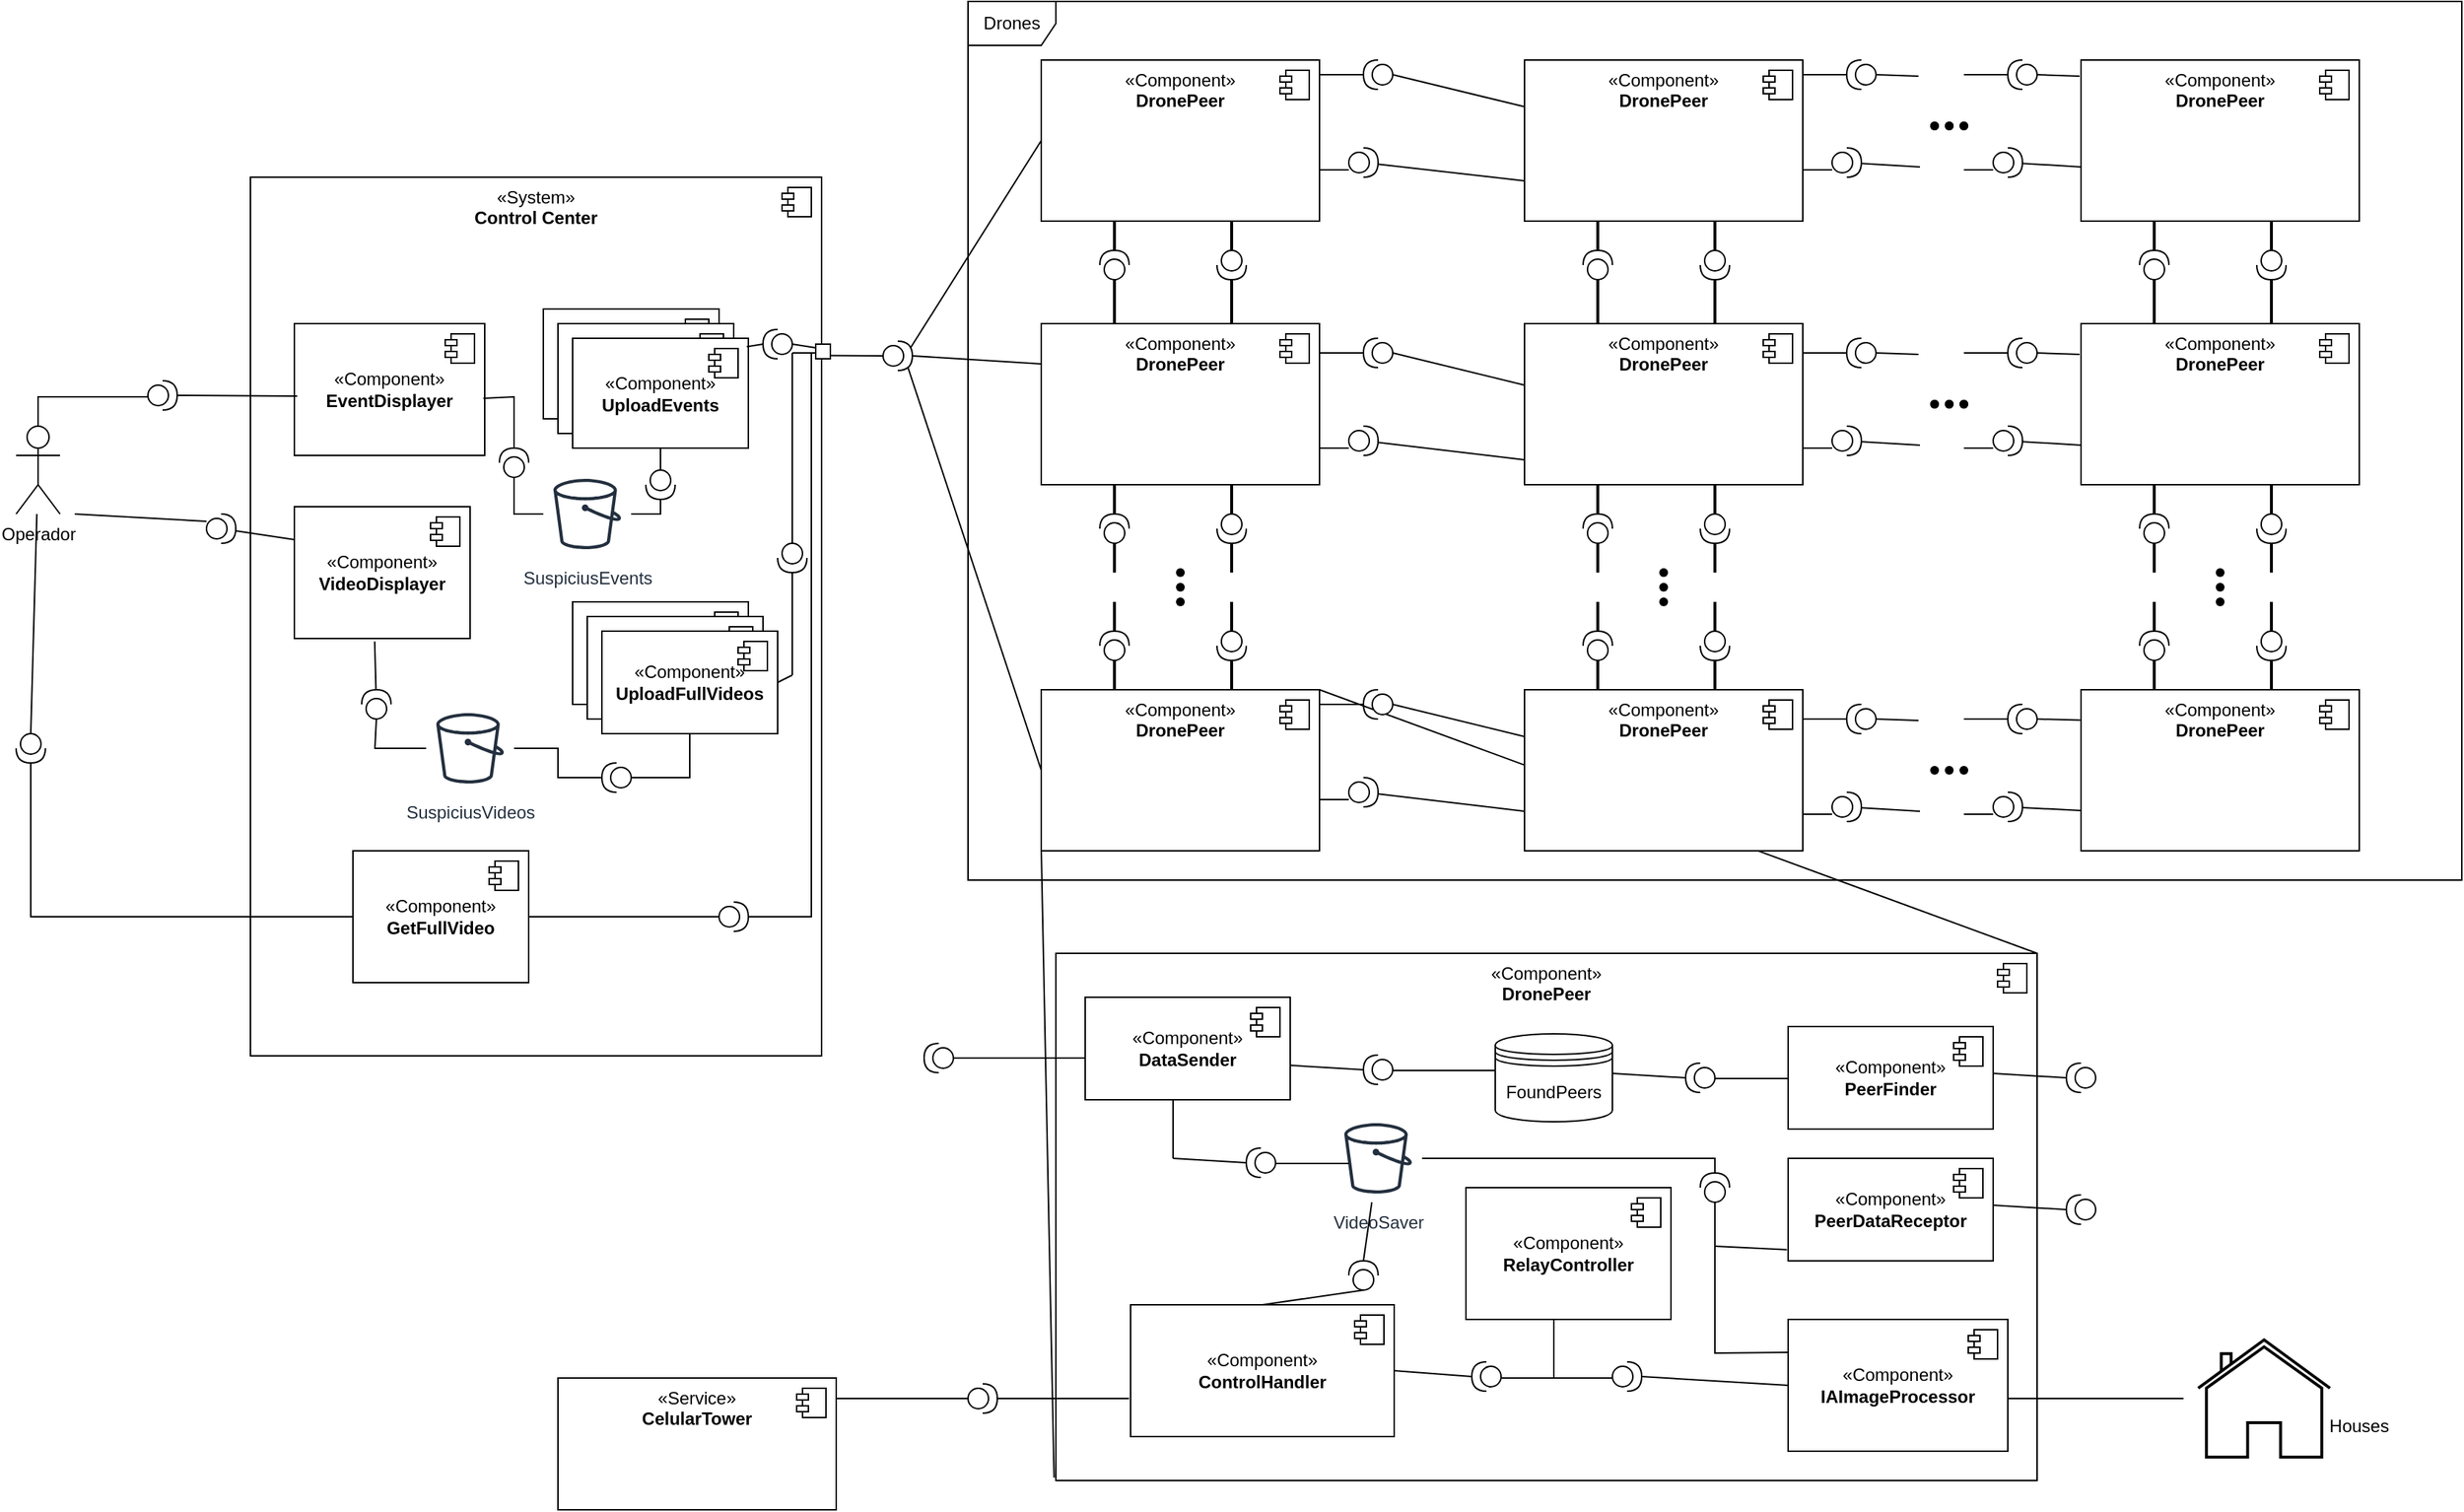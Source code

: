 <mxfile version="22.0.4" type="github">
  <diagram name="Page-1" id="djyRzcTOt3VMRXSjjJ17">
    <mxGraphModel dx="3415" dy="1713" grid="1" gridSize="10" guides="1" tooltips="1" connect="1" arrows="1" fold="1" page="1" pageScale="1" pageWidth="850" pageHeight="1100" math="0" shadow="0">
      <root>
        <mxCell id="0" />
        <mxCell id="1" parent="0" />
        <mxCell id="bsvw4XNhDaf4W7q8XhJa-1" value="«System»&lt;br&gt;&lt;b&gt;Control Center&lt;/b&gt;" style="html=1;dropTarget=0;whiteSpace=wrap;verticalAlign=top;" vertex="1" parent="1">
          <mxGeometry x="-430" y="170" width="390" height="600" as="geometry" />
        </mxCell>
        <mxCell id="bsvw4XNhDaf4W7q8XhJa-2" value="" style="shape=module;jettyWidth=8;jettyHeight=4;" vertex="1" parent="bsvw4XNhDaf4W7q8XhJa-1">
          <mxGeometry x="1" width="20" height="20" relative="1" as="geometry">
            <mxPoint x="-27" y="7" as="offset" />
          </mxGeometry>
        </mxCell>
        <mxCell id="bsvw4XNhDaf4W7q8XhJa-6" value="«Component»&lt;br&gt;&lt;b&gt;DronePeer&lt;/b&gt;" style="html=1;dropTarget=0;whiteSpace=wrap;verticalAlign=top;" vertex="1" parent="1">
          <mxGeometry x="110" y="90" width="190" height="110" as="geometry" />
        </mxCell>
        <mxCell id="bsvw4XNhDaf4W7q8XhJa-7" value="" style="shape=module;jettyWidth=8;jettyHeight=4;" vertex="1" parent="bsvw4XNhDaf4W7q8XhJa-6">
          <mxGeometry x="1" width="20" height="20" relative="1" as="geometry">
            <mxPoint x="-27" y="7" as="offset" />
          </mxGeometry>
        </mxCell>
        <mxCell id="bsvw4XNhDaf4W7q8XhJa-8" value="«Component»&lt;br&gt;&lt;b&gt;DronePeer&lt;/b&gt;" style="html=1;dropTarget=0;whiteSpace=wrap;verticalAlign=top;" vertex="1" parent="1">
          <mxGeometry x="110" y="270" width="190" height="110" as="geometry" />
        </mxCell>
        <mxCell id="bsvw4XNhDaf4W7q8XhJa-9" value="" style="shape=module;jettyWidth=8;jettyHeight=4;" vertex="1" parent="bsvw4XNhDaf4W7q8XhJa-8">
          <mxGeometry x="1" width="20" height="20" relative="1" as="geometry">
            <mxPoint x="-27" y="7" as="offset" />
          </mxGeometry>
        </mxCell>
        <mxCell id="bsvw4XNhDaf4W7q8XhJa-10" value="«Component»&lt;br&gt;&lt;b&gt;DronePeer&lt;/b&gt;" style="html=1;dropTarget=0;whiteSpace=wrap;verticalAlign=top;" vertex="1" parent="1">
          <mxGeometry x="110" y="520" width="190" height="110" as="geometry" />
        </mxCell>
        <mxCell id="bsvw4XNhDaf4W7q8XhJa-11" value="" style="shape=module;jettyWidth=8;jettyHeight=4;" vertex="1" parent="bsvw4XNhDaf4W7q8XhJa-10">
          <mxGeometry x="1" width="20" height="20" relative="1" as="geometry">
            <mxPoint x="-27" y="7" as="offset" />
          </mxGeometry>
        </mxCell>
        <mxCell id="bsvw4XNhDaf4W7q8XhJa-12" value="" style="shape=waypoint;sketch=0;fillStyle=solid;size=6;pointerEvents=1;points=[];fillColor=none;resizable=0;rotatable=0;perimeter=centerPerimeter;snapToPoint=1;" vertex="1" parent="1">
          <mxGeometry x="195" y="430" width="20" height="20" as="geometry" />
        </mxCell>
        <mxCell id="bsvw4XNhDaf4W7q8XhJa-13" value="" style="shape=waypoint;sketch=0;fillStyle=solid;size=6;pointerEvents=1;points=[];fillColor=none;resizable=0;rotatable=0;perimeter=centerPerimeter;snapToPoint=1;" vertex="1" parent="1">
          <mxGeometry x="195" y="440" width="20" height="20" as="geometry" />
        </mxCell>
        <mxCell id="bsvw4XNhDaf4W7q8XhJa-14" value="" style="shape=waypoint;sketch=0;fillStyle=solid;size=6;pointerEvents=1;points=[];fillColor=none;resizable=0;rotatable=0;perimeter=centerPerimeter;snapToPoint=1;" vertex="1" parent="1">
          <mxGeometry x="195" y="450" width="20" height="20" as="geometry" />
        </mxCell>
        <mxCell id="bsvw4XNhDaf4W7q8XhJa-15" value="Drones" style="shape=umlFrame;whiteSpace=wrap;html=1;pointerEvents=0;" vertex="1" parent="1">
          <mxGeometry x="60" y="50" width="1020" height="600" as="geometry" />
        </mxCell>
        <mxCell id="bsvw4XNhDaf4W7q8XhJa-16" value="" style="endArrow=none;html=1;rounded=0;entryX=0;entryY=0.5;entryDx=0;entryDy=0;exitX=0.934;exitY=0.233;exitDx=0;exitDy=0;exitPerimeter=0;" edge="1" parent="1" source="bsvw4XNhDaf4W7q8XhJa-19" target="bsvw4XNhDaf4W7q8XhJa-6">
          <mxGeometry width="50" height="50" relative="1" as="geometry">
            <mxPoint x="20" y="280" as="sourcePoint" />
            <mxPoint x="320" y="280" as="targetPoint" />
          </mxGeometry>
        </mxCell>
        <mxCell id="bsvw4XNhDaf4W7q8XhJa-17" value="" style="endArrow=none;html=1;rounded=0;entryX=0;entryY=0.5;entryDx=0;entryDy=0;exitX=0.85;exitY=0.9;exitDx=0;exitDy=0;exitPerimeter=0;" edge="1" parent="1" source="bsvw4XNhDaf4W7q8XhJa-19" target="bsvw4XNhDaf4W7q8XhJa-10">
          <mxGeometry width="50" height="50" relative="1" as="geometry">
            <mxPoint x="20" y="300" as="sourcePoint" />
            <mxPoint x="200" y="280" as="targetPoint" />
          </mxGeometry>
        </mxCell>
        <mxCell id="bsvw4XNhDaf4W7q8XhJa-18" value="" style="endArrow=none;html=1;rounded=0;entryX=0;entryY=0.25;entryDx=0;entryDy=0;exitX=1;exitY=0.5;exitDx=0;exitDy=0;exitPerimeter=0;" edge="1" parent="1" source="bsvw4XNhDaf4W7q8XhJa-19" target="bsvw4XNhDaf4W7q8XhJa-8">
          <mxGeometry relative="1" as="geometry">
            <mxPoint x="30" y="300" as="sourcePoint" />
            <mxPoint x="260" y="300" as="targetPoint" />
          </mxGeometry>
        </mxCell>
        <mxCell id="bsvw4XNhDaf4W7q8XhJa-19" value="" style="shape=providedRequiredInterface;html=1;verticalLabelPosition=bottom;sketch=0;" vertex="1" parent="1">
          <mxGeometry x="2" y="282" width="20" height="20" as="geometry" />
        </mxCell>
        <mxCell id="bsvw4XNhDaf4W7q8XhJa-20" value="" style="shape=providedRequiredInterface;html=1;verticalLabelPosition=bottom;sketch=0;direction=south;" vertex="1" parent="1">
          <mxGeometry x="230" y="220" width="20" height="20" as="geometry" />
        </mxCell>
        <mxCell id="bsvw4XNhDaf4W7q8XhJa-21" value="" style="shape=providedRequiredInterface;html=1;verticalLabelPosition=bottom;sketch=0;direction=north;" vertex="1" parent="1">
          <mxGeometry x="150" y="220" width="20" height="20" as="geometry" />
        </mxCell>
        <mxCell id="bsvw4XNhDaf4W7q8XhJa-22" value="" style="shape=providedRequiredInterface;html=1;verticalLabelPosition=bottom;sketch=0;direction=south;" vertex="1" parent="1">
          <mxGeometry x="230" y="400" width="20" height="20" as="geometry" />
        </mxCell>
        <mxCell id="bsvw4XNhDaf4W7q8XhJa-23" value="" style="shape=providedRequiredInterface;html=1;verticalLabelPosition=bottom;sketch=0;direction=north;" vertex="1" parent="1">
          <mxGeometry x="150" y="400" width="20" height="20" as="geometry" />
        </mxCell>
        <mxCell id="bsvw4XNhDaf4W7q8XhJa-24" value="" style="shape=providedRequiredInterface;html=1;verticalLabelPosition=bottom;sketch=0;direction=south;" vertex="1" parent="1">
          <mxGeometry x="230" y="480" width="20" height="20" as="geometry" />
        </mxCell>
        <mxCell id="bsvw4XNhDaf4W7q8XhJa-25" value="" style="shape=providedRequiredInterface;html=1;verticalLabelPosition=bottom;sketch=0;direction=north;" vertex="1" parent="1">
          <mxGeometry x="150" y="480" width="20" height="20" as="geometry" />
        </mxCell>
        <mxCell id="bsvw4XNhDaf4W7q8XhJa-27" value="" style="line;strokeWidth=2;direction=south;html=1;" vertex="1" parent="1">
          <mxGeometry x="155" y="200" width="10" height="20" as="geometry" />
        </mxCell>
        <mxCell id="bsvw4XNhDaf4W7q8XhJa-28" value="" style="line;strokeWidth=2;direction=south;html=1;" vertex="1" parent="1">
          <mxGeometry x="235" y="200" width="10" height="20" as="geometry" />
        </mxCell>
        <mxCell id="bsvw4XNhDaf4W7q8XhJa-29" value="" style="line;strokeWidth=2;direction=south;html=1;" vertex="1" parent="1">
          <mxGeometry x="155" y="380" width="10" height="20" as="geometry" />
        </mxCell>
        <mxCell id="bsvw4XNhDaf4W7q8XhJa-30" value="" style="line;strokeWidth=2;direction=south;html=1;" vertex="1" parent="1">
          <mxGeometry x="235" y="380" width="10" height="20" as="geometry" />
        </mxCell>
        <mxCell id="bsvw4XNhDaf4W7q8XhJa-32" value="" style="line;strokeWidth=2;direction=south;html=1;" vertex="1" parent="1">
          <mxGeometry x="235" y="420" width="10" height="20" as="geometry" />
        </mxCell>
        <mxCell id="bsvw4XNhDaf4W7q8XhJa-33" value="" style="line;strokeWidth=2;direction=south;html=1;" vertex="1" parent="1">
          <mxGeometry x="155" y="420" width="10" height="20" as="geometry" />
        </mxCell>
        <mxCell id="bsvw4XNhDaf4W7q8XhJa-34" value="" style="line;strokeWidth=2;direction=south;html=1;" vertex="1" parent="1">
          <mxGeometry x="235" y="460" width="10" height="20" as="geometry" />
        </mxCell>
        <mxCell id="bsvw4XNhDaf4W7q8XhJa-35" value="" style="line;strokeWidth=2;direction=south;html=1;" vertex="1" parent="1">
          <mxGeometry x="155" y="460" width="10" height="20" as="geometry" />
        </mxCell>
        <mxCell id="bsvw4XNhDaf4W7q8XhJa-36" value="" style="line;strokeWidth=2;direction=south;html=1;" vertex="1" parent="1">
          <mxGeometry x="235" y="500" width="10" height="20" as="geometry" />
        </mxCell>
        <mxCell id="bsvw4XNhDaf4W7q8XhJa-37" value="" style="line;strokeWidth=2;direction=south;html=1;" vertex="1" parent="1">
          <mxGeometry x="155" y="500" width="10" height="20" as="geometry" />
        </mxCell>
        <mxCell id="bsvw4XNhDaf4W7q8XhJa-38" value="" style="line;strokeWidth=2;direction=south;html=1;" vertex="1" parent="1">
          <mxGeometry x="235" y="240" width="10" height="30" as="geometry" />
        </mxCell>
        <mxCell id="bsvw4XNhDaf4W7q8XhJa-39" value="" style="line;strokeWidth=2;direction=south;html=1;" vertex="1" parent="1">
          <mxGeometry x="155" y="240" width="10" height="30" as="geometry" />
        </mxCell>
        <mxCell id="bsvw4XNhDaf4W7q8XhJa-40" value="" style="endArrow=none;html=1;rounded=0;entryX=1;entryY=0;entryDx=0;entryDy=0;exitX=1;exitY=0;exitDx=0;exitDy=0;" edge="1" parent="1" source="bsvw4XNhDaf4W7q8XhJa-42" target="bsvw4XNhDaf4W7q8XhJa-10">
          <mxGeometry width="50" height="50" relative="1" as="geometry">
            <mxPoint x="820" y="1050" as="sourcePoint" />
            <mxPoint x="280" y="690" as="targetPoint" />
          </mxGeometry>
        </mxCell>
        <mxCell id="bsvw4XNhDaf4W7q8XhJa-41" value="" style="endArrow=none;html=1;rounded=0;exitX=0;exitY=1;exitDx=0;exitDy=0;" edge="1" parent="1">
          <mxGeometry width="50" height="50" relative="1" as="geometry">
            <mxPoint x="118.77" y="1058" as="sourcePoint" />
            <mxPoint x="110.001" y="629" as="targetPoint" />
          </mxGeometry>
        </mxCell>
        <mxCell id="bsvw4XNhDaf4W7q8XhJa-42" value="«Component»&lt;br&gt;&lt;b&gt;DronePeer&lt;/b&gt;" style="html=1;dropTarget=0;whiteSpace=wrap;verticalAlign=top;" vertex="1" parent="1">
          <mxGeometry x="120" y="700" width="670" height="360" as="geometry" />
        </mxCell>
        <mxCell id="bsvw4XNhDaf4W7q8XhJa-43" value="" style="shape=module;jettyWidth=8;jettyHeight=4;" vertex="1" parent="bsvw4XNhDaf4W7q8XhJa-42">
          <mxGeometry x="1" width="20" height="20" relative="1" as="geometry">
            <mxPoint x="-27" y="7" as="offset" />
          </mxGeometry>
        </mxCell>
        <mxCell id="bsvw4XNhDaf4W7q8XhJa-44" value="Operador" style="shape=umlActor;verticalLabelPosition=bottom;verticalAlign=top;html=1;" vertex="1" parent="1">
          <mxGeometry x="-590" y="340" width="30" height="60" as="geometry" />
        </mxCell>
        <mxCell id="bsvw4XNhDaf4W7q8XhJa-52" value="«Component»&lt;br&gt;&lt;b&gt;ControlHandler&lt;/b&gt;" style="html=1;dropTarget=0;whiteSpace=wrap;" vertex="1" parent="1">
          <mxGeometry x="171" y="940" width="180" height="90" as="geometry" />
        </mxCell>
        <mxCell id="bsvw4XNhDaf4W7q8XhJa-53" value="" style="shape=module;jettyWidth=8;jettyHeight=4;" vertex="1" parent="bsvw4XNhDaf4W7q8XhJa-52">
          <mxGeometry x="1" width="20" height="20" relative="1" as="geometry">
            <mxPoint x="-27" y="7" as="offset" />
          </mxGeometry>
        </mxCell>
        <mxCell id="bsvw4XNhDaf4W7q8XhJa-54" value="«Service»&lt;br&gt;&lt;b&gt;CelularTower&lt;/b&gt;" style="html=1;dropTarget=0;whiteSpace=wrap;verticalAlign=top;" vertex="1" parent="1">
          <mxGeometry x="-220" y="990" width="190" height="90" as="geometry" />
        </mxCell>
        <mxCell id="bsvw4XNhDaf4W7q8XhJa-55" value="" style="shape=module;jettyWidth=8;jettyHeight=4;" vertex="1" parent="bsvw4XNhDaf4W7q8XhJa-54">
          <mxGeometry x="1" width="20" height="20" relative="1" as="geometry">
            <mxPoint x="-27" y="7" as="offset" />
          </mxGeometry>
        </mxCell>
        <mxCell id="bsvw4XNhDaf4W7q8XhJa-56" value="SuspiciusVideos" style="sketch=0;outlineConnect=0;fontColor=#232F3E;gradientColor=none;strokeColor=#232F3E;fillColor=#ffffff;dashed=0;verticalLabelPosition=bottom;verticalAlign=top;align=center;html=1;fontSize=12;fontStyle=0;aspect=fixed;shape=mxgraph.aws4.resourceIcon;resIcon=mxgraph.aws4.bucket;" vertex="1" parent="1">
          <mxGeometry x="-310" y="530" width="60" height="60" as="geometry" />
        </mxCell>
        <mxCell id="bsvw4XNhDaf4W7q8XhJa-62" value="" style="shape=providedRequiredInterface;html=1;verticalLabelPosition=bottom;sketch=0;direction=east;" vertex="1" parent="1">
          <mxGeometry x="60" y="994" width="20" height="20" as="geometry" />
        </mxCell>
        <mxCell id="bsvw4XNhDaf4W7q8XhJa-64" value="«Component»&lt;br&gt;&lt;b&gt;EventDisplayer&lt;/b&gt;" style="html=1;dropTarget=0;whiteSpace=wrap;" vertex="1" parent="1">
          <mxGeometry x="-400" y="270" width="130" height="90" as="geometry" />
        </mxCell>
        <mxCell id="bsvw4XNhDaf4W7q8XhJa-65" value="" style="shape=module;jettyWidth=8;jettyHeight=4;" vertex="1" parent="bsvw4XNhDaf4W7q8XhJa-64">
          <mxGeometry x="1" width="20" height="20" relative="1" as="geometry">
            <mxPoint x="-27" y="7" as="offset" />
          </mxGeometry>
        </mxCell>
        <mxCell id="bsvw4XNhDaf4W7q8XhJa-66" value="«Component»&lt;br&gt;&lt;b&gt;VideoDisplayer&lt;/b&gt;" style="html=1;dropTarget=0;whiteSpace=wrap;" vertex="1" parent="1">
          <mxGeometry x="-400" y="395" width="120" height="90" as="geometry" />
        </mxCell>
        <mxCell id="bsvw4XNhDaf4W7q8XhJa-67" value="" style="shape=module;jettyWidth=8;jettyHeight=4;" vertex="1" parent="bsvw4XNhDaf4W7q8XhJa-66">
          <mxGeometry x="1" width="20" height="20" relative="1" as="geometry">
            <mxPoint x="-27" y="7" as="offset" />
          </mxGeometry>
        </mxCell>
        <mxCell id="bsvw4XNhDaf4W7q8XhJa-71" value="«Component»&lt;br&gt;&lt;b&gt;IAImageProcessor&lt;/b&gt;" style="html=1;dropTarget=0;whiteSpace=wrap;" vertex="1" parent="1">
          <mxGeometry x="620" y="950" width="150" height="90" as="geometry" />
        </mxCell>
        <mxCell id="bsvw4XNhDaf4W7q8XhJa-72" value="" style="shape=module;jettyWidth=8;jettyHeight=4;" vertex="1" parent="bsvw4XNhDaf4W7q8XhJa-71">
          <mxGeometry x="1" width="20" height="20" relative="1" as="geometry">
            <mxPoint x="-27" y="7" as="offset" />
          </mxGeometry>
        </mxCell>
        <mxCell id="bsvw4XNhDaf4W7q8XhJa-73" value="VideoSaver" style="sketch=0;outlineConnect=0;fontColor=#232F3E;gradientColor=none;strokeColor=#232F3E;fillColor=#ffffff;dashed=0;verticalLabelPosition=bottom;verticalAlign=top;align=center;html=1;fontSize=12;fontStyle=0;aspect=fixed;shape=mxgraph.aws4.resourceIcon;resIcon=mxgraph.aws4.bucket;" vertex="1" parent="1">
          <mxGeometry x="310" y="810" width="60" height="60" as="geometry" />
        </mxCell>
        <mxCell id="bsvw4XNhDaf4W7q8XhJa-74" value="FoundPeers" style="shape=datastore;whiteSpace=wrap;html=1;" vertex="1" parent="1">
          <mxGeometry x="420" y="755" width="80" height="60" as="geometry" />
        </mxCell>
        <mxCell id="bsvw4XNhDaf4W7q8XhJa-76" value="" style="line;strokeWidth=1;fillColor=none;align=left;verticalAlign=middle;spacingTop=-1;spacingLeft=3;spacingRight=3;rotatable=0;labelPosition=right;points=[];portConstraint=eastwest;strokeColor=inherit;" vertex="1" parent="1">
          <mxGeometry x="770" y="1000" width="120" height="8" as="geometry" />
        </mxCell>
        <mxCell id="bsvw4XNhDaf4W7q8XhJa-77" value="" style="html=1;verticalLabelPosition=bottom;align=center;labelBackgroundColor=#ffffff;verticalAlign=top;strokeWidth=2;shadow=0;dashed=0;shape=mxgraph.ios7.icons.home;" vertex="1" parent="1">
          <mxGeometry x="900" y="964" width="90" height="80" as="geometry" />
        </mxCell>
        <mxCell id="bsvw4XNhDaf4W7q8XhJa-79" value="«Component»&lt;br&gt;&lt;b&gt;RecieveVideo&lt;/b&gt;" style="html=1;dropTarget=0;whiteSpace=wrap;" vertex="1" parent="1">
          <mxGeometry x="-210" y="460" width="120" height="70" as="geometry" />
        </mxCell>
        <mxCell id="bsvw4XNhDaf4W7q8XhJa-80" value="" style="shape=module;jettyWidth=8;jettyHeight=4;" vertex="1" parent="bsvw4XNhDaf4W7q8XhJa-79">
          <mxGeometry x="1" width="20" height="20" relative="1" as="geometry">
            <mxPoint x="-27" y="7" as="offset" />
          </mxGeometry>
        </mxCell>
        <mxCell id="bsvw4XNhDaf4W7q8XhJa-81" value="«Component»&lt;br&gt;&lt;b&gt;RecieveVideo&lt;/b&gt;" style="html=1;dropTarget=0;whiteSpace=wrap;" vertex="1" parent="1">
          <mxGeometry x="-200" y="470" width="120" height="70" as="geometry" />
        </mxCell>
        <mxCell id="bsvw4XNhDaf4W7q8XhJa-82" value="" style="shape=module;jettyWidth=8;jettyHeight=4;" vertex="1" parent="bsvw4XNhDaf4W7q8XhJa-81">
          <mxGeometry x="1" width="20" height="20" relative="1" as="geometry">
            <mxPoint x="-27" y="7" as="offset" />
          </mxGeometry>
        </mxCell>
        <mxCell id="bsvw4XNhDaf4W7q8XhJa-83" value="«Component»&lt;br&gt;&lt;b&gt;UploadFullVideos&lt;/b&gt;" style="html=1;dropTarget=0;whiteSpace=wrap;" vertex="1" parent="1">
          <mxGeometry x="-190" y="480" width="120" height="70" as="geometry" />
        </mxCell>
        <mxCell id="bsvw4XNhDaf4W7q8XhJa-84" value="" style="shape=module;jettyWidth=8;jettyHeight=4;" vertex="1" parent="bsvw4XNhDaf4W7q8XhJa-83">
          <mxGeometry x="1" width="20" height="20" relative="1" as="geometry">
            <mxPoint x="-27" y="7" as="offset" />
          </mxGeometry>
        </mxCell>
        <mxCell id="bsvw4XNhDaf4W7q8XhJa-85" value="«Component»&lt;br&gt;&lt;b&gt;GetGeneralVideo&lt;/b&gt;" style="html=1;dropTarget=0;whiteSpace=wrap;" vertex="1" parent="1">
          <mxGeometry x="-230" y="260" width="120" height="75" as="geometry" />
        </mxCell>
        <mxCell id="bsvw4XNhDaf4W7q8XhJa-86" value="" style="shape=module;jettyWidth=8;jettyHeight=4;" vertex="1" parent="bsvw4XNhDaf4W7q8XhJa-85">
          <mxGeometry x="1" width="20" height="20" relative="1" as="geometry">
            <mxPoint x="-27" y="7" as="offset" />
          </mxGeometry>
        </mxCell>
        <mxCell id="bsvw4XNhDaf4W7q8XhJa-87" value="Houses" style="text;strokeColor=none;align=center;fillColor=none;html=1;verticalAlign=middle;whiteSpace=wrap;rounded=0;" vertex="1" parent="1">
          <mxGeometry x="980" y="1008" width="60" height="30" as="geometry" />
        </mxCell>
        <mxCell id="bsvw4XNhDaf4W7q8XhJa-88" value="«Component»&lt;br&gt;&lt;b&gt;DataSender&lt;/b&gt;" style="html=1;dropTarget=0;whiteSpace=wrap;" vertex="1" parent="1">
          <mxGeometry x="140" y="730" width="140" height="70" as="geometry" />
        </mxCell>
        <mxCell id="bsvw4XNhDaf4W7q8XhJa-89" value="" style="shape=module;jettyWidth=8;jettyHeight=4;" vertex="1" parent="bsvw4XNhDaf4W7q8XhJa-88">
          <mxGeometry x="1" width="20" height="20" relative="1" as="geometry">
            <mxPoint x="-27" y="7" as="offset" />
          </mxGeometry>
        </mxCell>
        <mxCell id="bsvw4XNhDaf4W7q8XhJa-90" value="«Component»&lt;br&gt;&lt;b&gt;PeerFinder&lt;/b&gt;" style="html=1;dropTarget=0;whiteSpace=wrap;" vertex="1" parent="1">
          <mxGeometry x="620" y="750" width="140" height="70" as="geometry" />
        </mxCell>
        <mxCell id="bsvw4XNhDaf4W7q8XhJa-91" value="" style="shape=module;jettyWidth=8;jettyHeight=4;" vertex="1" parent="bsvw4XNhDaf4W7q8XhJa-90">
          <mxGeometry x="1" width="20" height="20" relative="1" as="geometry">
            <mxPoint x="-27" y="7" as="offset" />
          </mxGeometry>
        </mxCell>
        <mxCell id="bsvw4XNhDaf4W7q8XhJa-92" value="«Component»&lt;br&gt;&lt;b&gt;PeerDataReceptor&lt;/b&gt;" style="html=1;dropTarget=0;whiteSpace=wrap;" vertex="1" parent="1">
          <mxGeometry x="620" y="840" width="140" height="70" as="geometry" />
        </mxCell>
        <mxCell id="bsvw4XNhDaf4W7q8XhJa-93" value="" style="shape=module;jettyWidth=8;jettyHeight=4;" vertex="1" parent="bsvw4XNhDaf4W7q8XhJa-92">
          <mxGeometry x="1" width="20" height="20" relative="1" as="geometry">
            <mxPoint x="-27" y="7" as="offset" />
          </mxGeometry>
        </mxCell>
        <mxCell id="bsvw4XNhDaf4W7q8XhJa-94" value="«Component»&lt;br&gt;&lt;b&gt;RelayController&lt;/b&gt;" style="html=1;dropTarget=0;whiteSpace=wrap;" vertex="1" parent="1">
          <mxGeometry x="400" y="860" width="140" height="90" as="geometry" />
        </mxCell>
        <mxCell id="bsvw4XNhDaf4W7q8XhJa-95" value="" style="shape=module;jettyWidth=8;jettyHeight=4;" vertex="1" parent="bsvw4XNhDaf4W7q8XhJa-94">
          <mxGeometry x="1" width="20" height="20" relative="1" as="geometry">
            <mxPoint x="-27" y="7" as="offset" />
          </mxGeometry>
        </mxCell>
        <mxCell id="bsvw4XNhDaf4W7q8XhJa-96" value="" style="shape=providedRequiredInterface;html=1;verticalLabelPosition=bottom;sketch=0;direction=north;" vertex="1" parent="1">
          <mxGeometry x="320" y="910" width="20" height="20" as="geometry" />
        </mxCell>
        <mxCell id="bsvw4XNhDaf4W7q8XhJa-97" value="" style="line;strokeWidth=1;fillColor=none;align=left;verticalAlign=middle;spacingTop=-1;spacingLeft=3;spacingRight=3;rotatable=0;labelPosition=right;points=[];portConstraint=eastwest;strokeColor=inherit;" vertex="1" parent="1">
          <mxGeometry x="-30" y="1000" width="90" height="8" as="geometry" />
        </mxCell>
        <mxCell id="bsvw4XNhDaf4W7q8XhJa-98" value="" style="line;strokeWidth=1;fillColor=none;align=left;verticalAlign=middle;spacingTop=-1;spacingLeft=3;spacingRight=3;rotatable=0;labelPosition=right;points=[];portConstraint=eastwest;strokeColor=inherit;" vertex="1" parent="1">
          <mxGeometry x="80" y="1000" width="90" height="8" as="geometry" />
        </mxCell>
        <mxCell id="bsvw4XNhDaf4W7q8XhJa-104" value="" style="endArrow=none;html=1;rounded=0;entryX=0.5;entryY=0;entryDx=0;entryDy=0;exitX=0;exitY=0.5;exitDx=0;exitDy=0;exitPerimeter=0;" edge="1" parent="1" source="bsvw4XNhDaf4W7q8XhJa-96" target="bsvw4XNhDaf4W7q8XhJa-52">
          <mxGeometry width="50" height="50" relative="1" as="geometry">
            <mxPoint x="-10" y="810" as="sourcePoint" />
            <mxPoint x="40" y="760" as="targetPoint" />
          </mxGeometry>
        </mxCell>
        <mxCell id="bsvw4XNhDaf4W7q8XhJa-105" value="" style="endArrow=none;html=1;rounded=0;exitX=1;exitY=0.5;exitDx=0;exitDy=0;exitPerimeter=0;" edge="1" parent="1" source="bsvw4XNhDaf4W7q8XhJa-96" target="bsvw4XNhDaf4W7q8XhJa-73">
          <mxGeometry width="50" height="50" relative="1" as="geometry">
            <mxPoint x="150" y="810" as="sourcePoint" />
            <mxPoint x="200" y="760" as="targetPoint" />
          </mxGeometry>
        </mxCell>
        <mxCell id="bsvw4XNhDaf4W7q8XhJa-106" value="«Component»&lt;br&gt;&lt;b&gt;GetGeneralVideo&lt;/b&gt;" style="html=1;dropTarget=0;whiteSpace=wrap;" vertex="1" parent="1">
          <mxGeometry x="-220" y="270" width="120" height="75" as="geometry" />
        </mxCell>
        <mxCell id="bsvw4XNhDaf4W7q8XhJa-107" value="" style="shape=module;jettyWidth=8;jettyHeight=4;" vertex="1" parent="bsvw4XNhDaf4W7q8XhJa-106">
          <mxGeometry x="1" width="20" height="20" relative="1" as="geometry">
            <mxPoint x="-27" y="7" as="offset" />
          </mxGeometry>
        </mxCell>
        <mxCell id="bsvw4XNhDaf4W7q8XhJa-108" value="«Component»&lt;br&gt;&lt;b&gt;UploadEvents&lt;/b&gt;" style="html=1;dropTarget=0;whiteSpace=wrap;" vertex="1" parent="1">
          <mxGeometry x="-210" y="280" width="120" height="75" as="geometry" />
        </mxCell>
        <mxCell id="bsvw4XNhDaf4W7q8XhJa-109" value="" style="shape=module;jettyWidth=8;jettyHeight=4;" vertex="1" parent="bsvw4XNhDaf4W7q8XhJa-108">
          <mxGeometry x="1" width="20" height="20" relative="1" as="geometry">
            <mxPoint x="-27" y="7" as="offset" />
          </mxGeometry>
        </mxCell>
        <mxCell id="bsvw4XNhDaf4W7q8XhJa-110" value="" style="endArrow=none;html=1;rounded=0;entryX=0;entryY=0.5;entryDx=0;entryDy=0;entryPerimeter=0;exitX=1.002;exitY=0.203;exitDx=0;exitDy=0;exitPerimeter=0;" edge="1" parent="1" source="bsvw4XNhDaf4W7q8XhJa-1" target="bsvw4XNhDaf4W7q8XhJa-19">
          <mxGeometry width="50" height="50" relative="1" as="geometry">
            <mxPoint x="20" y="400" as="sourcePoint" />
            <mxPoint x="70" y="350" as="targetPoint" />
          </mxGeometry>
        </mxCell>
        <mxCell id="bsvw4XNhDaf4W7q8XhJa-114" value="" style="endArrow=none;html=1;rounded=0;exitX=1;exitY=0.5;exitDx=0;exitDy=0;" edge="1" parent="1" source="bsvw4XNhDaf4W7q8XhJa-83">
          <mxGeometry width="50" height="50" relative="1" as="geometry">
            <mxPoint x="20" y="400" as="sourcePoint" />
            <mxPoint x="-60" y="510" as="targetPoint" />
          </mxGeometry>
        </mxCell>
        <mxCell id="bsvw4XNhDaf4W7q8XhJa-115" value="" style="endArrow=none;html=1;rounded=0;" edge="1" parent="1">
          <mxGeometry width="50" height="50" relative="1" as="geometry">
            <mxPoint x="-60" y="290" as="sourcePoint" />
            <mxPoint x="-40" y="290" as="targetPoint" />
          </mxGeometry>
        </mxCell>
        <mxCell id="bsvw4XNhDaf4W7q8XhJa-116" value="" style="endArrow=none;html=1;rounded=0;exitX=0;exitY=0.5;exitDx=0;exitDy=0;exitPerimeter=0;" edge="1" parent="1" source="bsvw4XNhDaf4W7q8XhJa-117">
          <mxGeometry width="50" height="50" relative="1" as="geometry">
            <mxPoint x="-250" y="430" as="sourcePoint" />
            <mxPoint x="-60" y="290" as="targetPoint" />
          </mxGeometry>
        </mxCell>
        <mxCell id="bsvw4XNhDaf4W7q8XhJa-117" value="" style="shape=providedRequiredInterface;html=1;verticalLabelPosition=bottom;sketch=0;direction=south;" vertex="1" parent="1">
          <mxGeometry x="-70" y="420" width="20" height="20" as="geometry" />
        </mxCell>
        <mxCell id="bsvw4XNhDaf4W7q8XhJa-118" value="" style="endArrow=none;html=1;rounded=0;entryX=1;entryY=0.5;entryDx=0;entryDy=0;entryPerimeter=0;" edge="1" parent="1" target="bsvw4XNhDaf4W7q8XhJa-117">
          <mxGeometry width="50" height="50" relative="1" as="geometry">
            <mxPoint x="-60" y="510" as="sourcePoint" />
            <mxPoint x="-200" y="380" as="targetPoint" />
          </mxGeometry>
        </mxCell>
        <mxCell id="bsvw4XNhDaf4W7q8XhJa-119" value="" style="rounded=0;whiteSpace=wrap;html=1;" vertex="1" parent="1">
          <mxGeometry x="-44" y="284" width="10" height="10" as="geometry" />
        </mxCell>
        <mxCell id="bsvw4XNhDaf4W7q8XhJa-120" value="SuspiciusEvents" style="sketch=0;outlineConnect=0;fontColor=#232F3E;gradientColor=none;strokeColor=#232F3E;fillColor=#ffffff;dashed=0;verticalLabelPosition=bottom;verticalAlign=top;align=center;html=1;fontSize=12;fontStyle=0;aspect=fixed;shape=mxgraph.aws4.resourceIcon;resIcon=mxgraph.aws4.bucket;" vertex="1" parent="1">
          <mxGeometry x="-230" y="370" width="60" height="60" as="geometry" />
        </mxCell>
        <mxCell id="bsvw4XNhDaf4W7q8XhJa-122" value="«Component»&lt;br&gt;&lt;b&gt;GetFullVideo&lt;/b&gt;" style="html=1;dropTarget=0;whiteSpace=wrap;" vertex="1" parent="1">
          <mxGeometry x="-360" y="630" width="120" height="90" as="geometry" />
        </mxCell>
        <mxCell id="bsvw4XNhDaf4W7q8XhJa-123" value="" style="shape=module;jettyWidth=8;jettyHeight=4;" vertex="1" parent="bsvw4XNhDaf4W7q8XhJa-122">
          <mxGeometry x="1" width="20" height="20" relative="1" as="geometry">
            <mxPoint x="-27" y="7" as="offset" />
          </mxGeometry>
        </mxCell>
        <mxCell id="bsvw4XNhDaf4W7q8XhJa-124" value="" style="shape=providedRequiredInterface;html=1;verticalLabelPosition=bottom;sketch=0;direction=west;" vertex="1" parent="1">
          <mxGeometry x="250" y="833" width="20" height="20" as="geometry" />
        </mxCell>
        <mxCell id="bsvw4XNhDaf4W7q8XhJa-125" value="" style="line;strokeWidth=1;fillColor=none;align=left;verticalAlign=middle;spacingTop=-1;spacingLeft=3;spacingRight=3;rotatable=0;labelPosition=right;points=[];portConstraint=eastwest;strokeColor=inherit;" vertex="1" parent="1">
          <mxGeometry x="270" y="839.5" width="50" height="8" as="geometry" />
        </mxCell>
        <mxCell id="bsvw4XNhDaf4W7q8XhJa-126" value="" style="endArrow=none;html=1;rounded=0;entryX=1;entryY=0.5;entryDx=0;entryDy=0;entryPerimeter=0;" edge="1" parent="1" target="bsvw4XNhDaf4W7q8XhJa-124">
          <mxGeometry width="50" height="50" relative="1" as="geometry">
            <mxPoint x="200" y="840" as="sourcePoint" />
            <mxPoint x="210" y="840" as="targetPoint" />
          </mxGeometry>
        </mxCell>
        <mxCell id="bsvw4XNhDaf4W7q8XhJa-127" value="" style="endArrow=none;html=1;rounded=0;" edge="1" parent="1">
          <mxGeometry width="50" height="50" relative="1" as="geometry">
            <mxPoint x="200" y="840" as="sourcePoint" />
            <mxPoint x="200" y="800" as="targetPoint" />
          </mxGeometry>
        </mxCell>
        <mxCell id="bsvw4XNhDaf4W7q8XhJa-128" value="" style="shape=providedRequiredInterface;html=1;verticalLabelPosition=bottom;sketch=0;direction=west;" vertex="1" parent="1">
          <mxGeometry x="404" y="979" width="20" height="20" as="geometry" />
        </mxCell>
        <mxCell id="bsvw4XNhDaf4W7q8XhJa-129" value="" style="shape=providedRequiredInterface;html=1;verticalLabelPosition=bottom;sketch=0;" vertex="1" parent="1">
          <mxGeometry x="500" y="979" width="20" height="20" as="geometry" />
        </mxCell>
        <mxCell id="bsvw4XNhDaf4W7q8XhJa-133" value="" style="endArrow=none;html=1;rounded=0;" edge="1" parent="1">
          <mxGeometry width="50" height="50" relative="1" as="geometry">
            <mxPoint x="460" y="990" as="sourcePoint" />
            <mxPoint x="460" y="950" as="targetPoint" />
          </mxGeometry>
        </mxCell>
        <mxCell id="bsvw4XNhDaf4W7q8XhJa-134" value="" style="endArrow=none;html=1;rounded=0;entryX=0;entryY=0.5;entryDx=0;entryDy=0;entryPerimeter=0;exitX=0;exitY=0.5;exitDx=0;exitDy=0;exitPerimeter=0;" edge="1" parent="1">
          <mxGeometry width="50" height="50" relative="1" as="geometry">
            <mxPoint x="424" y="990" as="sourcePoint" />
            <mxPoint x="500" y="990" as="targetPoint" />
          </mxGeometry>
        </mxCell>
        <mxCell id="bsvw4XNhDaf4W7q8XhJa-135" value="" style="endArrow=none;html=1;rounded=0;exitX=1;exitY=0.5;exitDx=0;exitDy=0;exitPerimeter=0;entryX=1;entryY=0.5;entryDx=0;entryDy=0;" edge="1" parent="1" source="bsvw4XNhDaf4W7q8XhJa-128" target="bsvw4XNhDaf4W7q8XhJa-52">
          <mxGeometry width="50" height="50" relative="1" as="geometry">
            <mxPoint x="400" y="890" as="sourcePoint" />
            <mxPoint x="450" y="840" as="targetPoint" />
          </mxGeometry>
        </mxCell>
        <mxCell id="bsvw4XNhDaf4W7q8XhJa-136" value="" style="endArrow=none;html=1;rounded=0;exitX=1;exitY=0.5;exitDx=0;exitDy=0;exitPerimeter=0;entryX=0;entryY=0.5;entryDx=0;entryDy=0;" edge="1" parent="1" source="bsvw4XNhDaf4W7q8XhJa-129" target="bsvw4XNhDaf4W7q8XhJa-71">
          <mxGeometry width="50" height="50" relative="1" as="geometry">
            <mxPoint x="400" y="890" as="sourcePoint" />
            <mxPoint x="450" y="840" as="targetPoint" />
          </mxGeometry>
        </mxCell>
        <mxCell id="bsvw4XNhDaf4W7q8XhJa-137" value="" style="shape=providedRequiredInterface;html=1;verticalLabelPosition=bottom;sketch=0;direction=north;" vertex="1" parent="1">
          <mxGeometry x="560" y="850" width="20" height="20" as="geometry" />
        </mxCell>
        <mxCell id="bsvw4XNhDaf4W7q8XhJa-138" value="" style="endArrow=none;html=1;rounded=0;exitX=0;exitY=0.25;exitDx=0;exitDy=0;entryX=0;entryY=0.5;entryDx=0;entryDy=0;entryPerimeter=0;" edge="1" parent="1" source="bsvw4XNhDaf4W7q8XhJa-71" target="bsvw4XNhDaf4W7q8XhJa-137">
          <mxGeometry width="50" height="50" relative="1" as="geometry">
            <mxPoint x="560" y="990" as="sourcePoint" />
            <mxPoint x="570" y="915" as="targetPoint" />
            <Array as="points">
              <mxPoint x="570" y="973" />
            </Array>
          </mxGeometry>
        </mxCell>
        <mxCell id="bsvw4XNhDaf4W7q8XhJa-139" value="" style="endArrow=none;html=1;rounded=0;exitX=1;exitY=0.5;exitDx=0;exitDy=0;exitPerimeter=0;" edge="1" parent="1" source="bsvw4XNhDaf4W7q8XhJa-137" target="bsvw4XNhDaf4W7q8XhJa-73">
          <mxGeometry width="50" height="50" relative="1" as="geometry">
            <mxPoint x="570" y="896" as="sourcePoint" />
            <mxPoint x="570" y="856" as="targetPoint" />
            <Array as="points">
              <mxPoint x="570" y="840" />
            </Array>
          </mxGeometry>
        </mxCell>
        <mxCell id="bsvw4XNhDaf4W7q8XhJa-140" value="" style="endArrow=none;html=1;rounded=0;entryX=-0.006;entryY=0.891;entryDx=0;entryDy=0;entryPerimeter=0;" edge="1" parent="1" target="bsvw4XNhDaf4W7q8XhJa-92">
          <mxGeometry width="50" height="50" relative="1" as="geometry">
            <mxPoint x="570" y="900" as="sourcePoint" />
            <mxPoint x="450" y="840" as="targetPoint" />
          </mxGeometry>
        </mxCell>
        <mxCell id="bsvw4XNhDaf4W7q8XhJa-141" value="" style="line;strokeWidth=1;fillColor=none;align=left;verticalAlign=middle;spacingTop=-1;spacingLeft=3;spacingRight=3;rotatable=0;labelPosition=right;points=[];portConstraint=eastwest;strokeColor=inherit;" vertex="1" parent="1">
          <mxGeometry x="570" y="781.5" width="50" height="8" as="geometry" />
        </mxCell>
        <mxCell id="bsvw4XNhDaf4W7q8XhJa-142" value="" style="shape=providedRequiredInterface;html=1;verticalLabelPosition=bottom;sketch=0;direction=west;" vertex="1" parent="1">
          <mxGeometry x="550" y="775" width="20" height="20" as="geometry" />
        </mxCell>
        <mxCell id="bsvw4XNhDaf4W7q8XhJa-143" value="" style="endArrow=none;html=1;rounded=0;entryX=1;entryY=0.5;entryDx=0;entryDy=0;entryPerimeter=0;" edge="1" target="bsvw4XNhDaf4W7q8XhJa-142" parent="1">
          <mxGeometry width="50" height="50" relative="1" as="geometry">
            <mxPoint x="500" y="782" as="sourcePoint" />
            <mxPoint x="510" y="782" as="targetPoint" />
          </mxGeometry>
        </mxCell>
        <mxCell id="bsvw4XNhDaf4W7q8XhJa-144" value="" style="line;strokeWidth=1;fillColor=none;align=left;verticalAlign=middle;spacingTop=-1;spacingLeft=3;spacingRight=3;rotatable=0;labelPosition=right;points=[];portConstraint=eastwest;strokeColor=inherit;" vertex="1" parent="1">
          <mxGeometry x="350" y="776" width="70" height="8" as="geometry" />
        </mxCell>
        <mxCell id="bsvw4XNhDaf4W7q8XhJa-145" value="" style="shape=providedRequiredInterface;html=1;verticalLabelPosition=bottom;sketch=0;direction=west;" vertex="1" parent="1">
          <mxGeometry x="330" y="769.5" width="20" height="20" as="geometry" />
        </mxCell>
        <mxCell id="bsvw4XNhDaf4W7q8XhJa-146" value="" style="endArrow=none;html=1;rounded=0;entryX=1;entryY=0.5;entryDx=0;entryDy=0;entryPerimeter=0;" edge="1" target="bsvw4XNhDaf4W7q8XhJa-145" parent="1">
          <mxGeometry width="50" height="50" relative="1" as="geometry">
            <mxPoint x="280" y="776.5" as="sourcePoint" />
            <mxPoint x="290" y="776.5" as="targetPoint" />
          </mxGeometry>
        </mxCell>
        <mxCell id="bsvw4XNhDaf4W7q8XhJa-147" value="" style="line;strokeWidth=1;fillColor=none;align=left;verticalAlign=middle;spacingTop=-1;spacingLeft=3;spacingRight=3;rotatable=0;labelPosition=right;points=[];portConstraint=eastwest;strokeColor=inherit;" vertex="1" parent="1">
          <mxGeometry x="50" y="767.5" width="90" height="8" as="geometry" />
        </mxCell>
        <mxCell id="bsvw4XNhDaf4W7q8XhJa-148" value="" style="shape=providedRequiredInterface;html=1;verticalLabelPosition=bottom;sketch=0;direction=west;" vertex="1" parent="1">
          <mxGeometry x="30" y="761.5" width="20" height="20" as="geometry" />
        </mxCell>
        <mxCell id="bsvw4XNhDaf4W7q8XhJa-149" value="" style="shape=providedRequiredInterface;html=1;verticalLabelPosition=bottom;sketch=0;direction=west;" vertex="1" parent="1">
          <mxGeometry x="810" y="775" width="20" height="20" as="geometry" />
        </mxCell>
        <mxCell id="bsvw4XNhDaf4W7q8XhJa-150" value="" style="endArrow=none;html=1;rounded=0;entryX=1;entryY=0.5;entryDx=0;entryDy=0;entryPerimeter=0;" edge="1" target="bsvw4XNhDaf4W7q8XhJa-149" parent="1">
          <mxGeometry width="50" height="50" relative="1" as="geometry">
            <mxPoint x="760" y="782" as="sourcePoint" />
            <mxPoint x="770" y="782" as="targetPoint" />
          </mxGeometry>
        </mxCell>
        <mxCell id="bsvw4XNhDaf4W7q8XhJa-151" value="" style="shape=providedRequiredInterface;html=1;verticalLabelPosition=bottom;sketch=0;direction=west;" vertex="1" parent="1">
          <mxGeometry x="810" y="865" width="20" height="20" as="geometry" />
        </mxCell>
        <mxCell id="bsvw4XNhDaf4W7q8XhJa-152" value="" style="endArrow=none;html=1;rounded=0;entryX=1;entryY=0.5;entryDx=0;entryDy=0;entryPerimeter=0;" edge="1" target="bsvw4XNhDaf4W7q8XhJa-151" parent="1">
          <mxGeometry width="50" height="50" relative="1" as="geometry">
            <mxPoint x="760" y="872" as="sourcePoint" />
            <mxPoint x="770" y="872" as="targetPoint" />
          </mxGeometry>
        </mxCell>
        <mxCell id="bsvw4XNhDaf4W7q8XhJa-153" value="«Component»&lt;br&gt;&lt;b&gt;DronePeer&lt;/b&gt;" style="html=1;dropTarget=0;whiteSpace=wrap;verticalAlign=top;" vertex="1" parent="1">
          <mxGeometry x="440" y="90" width="190" height="110" as="geometry" />
        </mxCell>
        <mxCell id="bsvw4XNhDaf4W7q8XhJa-154" value="" style="shape=module;jettyWidth=8;jettyHeight=4;" vertex="1" parent="bsvw4XNhDaf4W7q8XhJa-153">
          <mxGeometry x="1" width="20" height="20" relative="1" as="geometry">
            <mxPoint x="-27" y="7" as="offset" />
          </mxGeometry>
        </mxCell>
        <mxCell id="bsvw4XNhDaf4W7q8XhJa-155" value="«Component»&lt;br&gt;&lt;b&gt;DronePeer&lt;/b&gt;" style="html=1;dropTarget=0;whiteSpace=wrap;verticalAlign=top;" vertex="1" parent="1">
          <mxGeometry x="440" y="270" width="190" height="110" as="geometry" />
        </mxCell>
        <mxCell id="bsvw4XNhDaf4W7q8XhJa-156" value="" style="shape=module;jettyWidth=8;jettyHeight=4;" vertex="1" parent="bsvw4XNhDaf4W7q8XhJa-155">
          <mxGeometry x="1" width="20" height="20" relative="1" as="geometry">
            <mxPoint x="-27" y="7" as="offset" />
          </mxGeometry>
        </mxCell>
        <mxCell id="bsvw4XNhDaf4W7q8XhJa-157" value="«Component»&lt;br&gt;&lt;b&gt;DronePeer&lt;/b&gt;" style="html=1;dropTarget=0;whiteSpace=wrap;verticalAlign=top;" vertex="1" parent="1">
          <mxGeometry x="440" y="520" width="190" height="110" as="geometry" />
        </mxCell>
        <mxCell id="bsvw4XNhDaf4W7q8XhJa-158" value="" style="shape=module;jettyWidth=8;jettyHeight=4;" vertex="1" parent="bsvw4XNhDaf4W7q8XhJa-157">
          <mxGeometry x="1" width="20" height="20" relative="1" as="geometry">
            <mxPoint x="-27" y="7" as="offset" />
          </mxGeometry>
        </mxCell>
        <mxCell id="bsvw4XNhDaf4W7q8XhJa-159" value="" style="shape=waypoint;sketch=0;fillStyle=solid;size=6;pointerEvents=1;points=[];fillColor=none;resizable=0;rotatable=0;perimeter=centerPerimeter;snapToPoint=1;" vertex="1" parent="1">
          <mxGeometry x="525" y="430" width="20" height="20" as="geometry" />
        </mxCell>
        <mxCell id="bsvw4XNhDaf4W7q8XhJa-160" value="" style="shape=waypoint;sketch=0;fillStyle=solid;size=6;pointerEvents=1;points=[];fillColor=none;resizable=0;rotatable=0;perimeter=centerPerimeter;snapToPoint=1;" vertex="1" parent="1">
          <mxGeometry x="525" y="440" width="20" height="20" as="geometry" />
        </mxCell>
        <mxCell id="bsvw4XNhDaf4W7q8XhJa-161" value="" style="shape=waypoint;sketch=0;fillStyle=solid;size=6;pointerEvents=1;points=[];fillColor=none;resizable=0;rotatable=0;perimeter=centerPerimeter;snapToPoint=1;" vertex="1" parent="1">
          <mxGeometry x="525" y="450" width="20" height="20" as="geometry" />
        </mxCell>
        <mxCell id="bsvw4XNhDaf4W7q8XhJa-162" value="" style="shape=providedRequiredInterface;html=1;verticalLabelPosition=bottom;sketch=0;direction=south;" vertex="1" parent="1">
          <mxGeometry x="560" y="220" width="20" height="20" as="geometry" />
        </mxCell>
        <mxCell id="bsvw4XNhDaf4W7q8XhJa-163" value="" style="shape=providedRequiredInterface;html=1;verticalLabelPosition=bottom;sketch=0;direction=north;" vertex="1" parent="1">
          <mxGeometry x="480" y="220" width="20" height="20" as="geometry" />
        </mxCell>
        <mxCell id="bsvw4XNhDaf4W7q8XhJa-164" value="" style="shape=providedRequiredInterface;html=1;verticalLabelPosition=bottom;sketch=0;direction=south;" vertex="1" parent="1">
          <mxGeometry x="560" y="400" width="20" height="20" as="geometry" />
        </mxCell>
        <mxCell id="bsvw4XNhDaf4W7q8XhJa-165" value="" style="shape=providedRequiredInterface;html=1;verticalLabelPosition=bottom;sketch=0;direction=north;" vertex="1" parent="1">
          <mxGeometry x="480" y="400" width="20" height="20" as="geometry" />
        </mxCell>
        <mxCell id="bsvw4XNhDaf4W7q8XhJa-166" value="" style="shape=providedRequiredInterface;html=1;verticalLabelPosition=bottom;sketch=0;direction=south;" vertex="1" parent="1">
          <mxGeometry x="560" y="480" width="20" height="20" as="geometry" />
        </mxCell>
        <mxCell id="bsvw4XNhDaf4W7q8XhJa-167" value="" style="shape=providedRequiredInterface;html=1;verticalLabelPosition=bottom;sketch=0;direction=north;" vertex="1" parent="1">
          <mxGeometry x="480" y="480" width="20" height="20" as="geometry" />
        </mxCell>
        <mxCell id="bsvw4XNhDaf4W7q8XhJa-168" value="" style="line;strokeWidth=2;direction=south;html=1;" vertex="1" parent="1">
          <mxGeometry x="485" y="200" width="10" height="20" as="geometry" />
        </mxCell>
        <mxCell id="bsvw4XNhDaf4W7q8XhJa-169" value="" style="line;strokeWidth=2;direction=south;html=1;" vertex="1" parent="1">
          <mxGeometry x="565" y="200" width="10" height="20" as="geometry" />
        </mxCell>
        <mxCell id="bsvw4XNhDaf4W7q8XhJa-170" value="" style="line;strokeWidth=2;direction=south;html=1;" vertex="1" parent="1">
          <mxGeometry x="485" y="380" width="10" height="20" as="geometry" />
        </mxCell>
        <mxCell id="bsvw4XNhDaf4W7q8XhJa-171" value="" style="line;strokeWidth=2;direction=south;html=1;" vertex="1" parent="1">
          <mxGeometry x="565" y="380" width="10" height="20" as="geometry" />
        </mxCell>
        <mxCell id="bsvw4XNhDaf4W7q8XhJa-172" value="" style="line;strokeWidth=2;direction=south;html=1;" vertex="1" parent="1">
          <mxGeometry x="565" y="420" width="10" height="20" as="geometry" />
        </mxCell>
        <mxCell id="bsvw4XNhDaf4W7q8XhJa-173" value="" style="line;strokeWidth=2;direction=south;html=1;" vertex="1" parent="1">
          <mxGeometry x="485" y="420" width="10" height="20" as="geometry" />
        </mxCell>
        <mxCell id="bsvw4XNhDaf4W7q8XhJa-174" value="" style="line;strokeWidth=2;direction=south;html=1;" vertex="1" parent="1">
          <mxGeometry x="565" y="460" width="10" height="20" as="geometry" />
        </mxCell>
        <mxCell id="bsvw4XNhDaf4W7q8XhJa-175" value="" style="line;strokeWidth=2;direction=south;html=1;" vertex="1" parent="1">
          <mxGeometry x="485" y="460" width="10" height="20" as="geometry" />
        </mxCell>
        <mxCell id="bsvw4XNhDaf4W7q8XhJa-176" value="" style="line;strokeWidth=2;direction=south;html=1;" vertex="1" parent="1">
          <mxGeometry x="565" y="500" width="10" height="20" as="geometry" />
        </mxCell>
        <mxCell id="bsvw4XNhDaf4W7q8XhJa-177" value="" style="line;strokeWidth=2;direction=south;html=1;" vertex="1" parent="1">
          <mxGeometry x="485" y="500" width="10" height="20" as="geometry" />
        </mxCell>
        <mxCell id="bsvw4XNhDaf4W7q8XhJa-178" value="" style="line;strokeWidth=2;direction=south;html=1;" vertex="1" parent="1">
          <mxGeometry x="565" y="240" width="10" height="30" as="geometry" />
        </mxCell>
        <mxCell id="bsvw4XNhDaf4W7q8XhJa-179" value="" style="line;strokeWidth=2;direction=south;html=1;" vertex="1" parent="1">
          <mxGeometry x="485" y="240" width="10" height="30" as="geometry" />
        </mxCell>
        <mxCell id="bsvw4XNhDaf4W7q8XhJa-180" value="«Component»&lt;br&gt;&lt;b&gt;DronePeer&lt;/b&gt;" style="html=1;dropTarget=0;whiteSpace=wrap;verticalAlign=top;" vertex="1" parent="1">
          <mxGeometry x="820" y="90" width="190" height="110" as="geometry" />
        </mxCell>
        <mxCell id="bsvw4XNhDaf4W7q8XhJa-181" value="" style="shape=module;jettyWidth=8;jettyHeight=4;" vertex="1" parent="bsvw4XNhDaf4W7q8XhJa-180">
          <mxGeometry x="1" width="20" height="20" relative="1" as="geometry">
            <mxPoint x="-27" y="7" as="offset" />
          </mxGeometry>
        </mxCell>
        <mxCell id="bsvw4XNhDaf4W7q8XhJa-182" value="«Component»&lt;br&gt;&lt;b&gt;DronePeer&lt;/b&gt;" style="html=1;dropTarget=0;whiteSpace=wrap;verticalAlign=top;" vertex="1" parent="1">
          <mxGeometry x="820" y="270" width="190" height="110" as="geometry" />
        </mxCell>
        <mxCell id="bsvw4XNhDaf4W7q8XhJa-183" value="" style="shape=module;jettyWidth=8;jettyHeight=4;" vertex="1" parent="bsvw4XNhDaf4W7q8XhJa-182">
          <mxGeometry x="1" width="20" height="20" relative="1" as="geometry">
            <mxPoint x="-27" y="7" as="offset" />
          </mxGeometry>
        </mxCell>
        <mxCell id="bsvw4XNhDaf4W7q8XhJa-184" value="«Component»&lt;br&gt;&lt;b&gt;DronePeer&lt;/b&gt;" style="html=1;dropTarget=0;whiteSpace=wrap;verticalAlign=top;" vertex="1" parent="1">
          <mxGeometry x="820" y="520" width="190" height="110" as="geometry" />
        </mxCell>
        <mxCell id="bsvw4XNhDaf4W7q8XhJa-185" value="" style="shape=module;jettyWidth=8;jettyHeight=4;" vertex="1" parent="bsvw4XNhDaf4W7q8XhJa-184">
          <mxGeometry x="1" width="20" height="20" relative="1" as="geometry">
            <mxPoint x="-27" y="7" as="offset" />
          </mxGeometry>
        </mxCell>
        <mxCell id="bsvw4XNhDaf4W7q8XhJa-186" value="" style="shape=waypoint;sketch=0;fillStyle=solid;size=6;pointerEvents=1;points=[];fillColor=none;resizable=0;rotatable=0;perimeter=centerPerimeter;snapToPoint=1;" vertex="1" parent="1">
          <mxGeometry x="905" y="430" width="20" height="20" as="geometry" />
        </mxCell>
        <mxCell id="bsvw4XNhDaf4W7q8XhJa-187" value="" style="shape=waypoint;sketch=0;fillStyle=solid;size=6;pointerEvents=1;points=[];fillColor=none;resizable=0;rotatable=0;perimeter=centerPerimeter;snapToPoint=1;" vertex="1" parent="1">
          <mxGeometry x="905" y="440" width="20" height="20" as="geometry" />
        </mxCell>
        <mxCell id="bsvw4XNhDaf4W7q8XhJa-188" value="" style="shape=waypoint;sketch=0;fillStyle=solid;size=6;pointerEvents=1;points=[];fillColor=none;resizable=0;rotatable=0;perimeter=centerPerimeter;snapToPoint=1;" vertex="1" parent="1">
          <mxGeometry x="905" y="450" width="20" height="20" as="geometry" />
        </mxCell>
        <mxCell id="bsvw4XNhDaf4W7q8XhJa-189" value="" style="shape=providedRequiredInterface;html=1;verticalLabelPosition=bottom;sketch=0;direction=south;" vertex="1" parent="1">
          <mxGeometry x="940" y="220" width="20" height="20" as="geometry" />
        </mxCell>
        <mxCell id="bsvw4XNhDaf4W7q8XhJa-190" value="" style="shape=providedRequiredInterface;html=1;verticalLabelPosition=bottom;sketch=0;direction=north;" vertex="1" parent="1">
          <mxGeometry x="860" y="220" width="20" height="20" as="geometry" />
        </mxCell>
        <mxCell id="bsvw4XNhDaf4W7q8XhJa-191" value="" style="shape=providedRequiredInterface;html=1;verticalLabelPosition=bottom;sketch=0;direction=south;" vertex="1" parent="1">
          <mxGeometry x="940" y="400" width="20" height="20" as="geometry" />
        </mxCell>
        <mxCell id="bsvw4XNhDaf4W7q8XhJa-192" value="" style="shape=providedRequiredInterface;html=1;verticalLabelPosition=bottom;sketch=0;direction=north;" vertex="1" parent="1">
          <mxGeometry x="860" y="400" width="20" height="20" as="geometry" />
        </mxCell>
        <mxCell id="bsvw4XNhDaf4W7q8XhJa-193" value="" style="shape=providedRequiredInterface;html=1;verticalLabelPosition=bottom;sketch=0;direction=south;" vertex="1" parent="1">
          <mxGeometry x="940" y="480" width="20" height="20" as="geometry" />
        </mxCell>
        <mxCell id="bsvw4XNhDaf4W7q8XhJa-194" value="" style="shape=providedRequiredInterface;html=1;verticalLabelPosition=bottom;sketch=0;direction=north;" vertex="1" parent="1">
          <mxGeometry x="860" y="480" width="20" height="20" as="geometry" />
        </mxCell>
        <mxCell id="bsvw4XNhDaf4W7q8XhJa-195" value="" style="line;strokeWidth=2;direction=south;html=1;" vertex="1" parent="1">
          <mxGeometry x="865" y="200" width="10" height="20" as="geometry" />
        </mxCell>
        <mxCell id="bsvw4XNhDaf4W7q8XhJa-196" value="" style="line;strokeWidth=2;direction=south;html=1;" vertex="1" parent="1">
          <mxGeometry x="945" y="200" width="10" height="20" as="geometry" />
        </mxCell>
        <mxCell id="bsvw4XNhDaf4W7q8XhJa-197" value="" style="line;strokeWidth=2;direction=south;html=1;" vertex="1" parent="1">
          <mxGeometry x="865" y="380" width="10" height="20" as="geometry" />
        </mxCell>
        <mxCell id="bsvw4XNhDaf4W7q8XhJa-198" value="" style="line;strokeWidth=2;direction=south;html=1;" vertex="1" parent="1">
          <mxGeometry x="945" y="380" width="10" height="20" as="geometry" />
        </mxCell>
        <mxCell id="bsvw4XNhDaf4W7q8XhJa-199" value="" style="line;strokeWidth=2;direction=south;html=1;" vertex="1" parent="1">
          <mxGeometry x="945" y="420" width="10" height="20" as="geometry" />
        </mxCell>
        <mxCell id="bsvw4XNhDaf4W7q8XhJa-200" value="" style="line;strokeWidth=2;direction=south;html=1;" vertex="1" parent="1">
          <mxGeometry x="865" y="420" width="10" height="20" as="geometry" />
        </mxCell>
        <mxCell id="bsvw4XNhDaf4W7q8XhJa-201" value="" style="line;strokeWidth=2;direction=south;html=1;" vertex="1" parent="1">
          <mxGeometry x="945" y="460" width="10" height="20" as="geometry" />
        </mxCell>
        <mxCell id="bsvw4XNhDaf4W7q8XhJa-202" value="" style="line;strokeWidth=2;direction=south;html=1;" vertex="1" parent="1">
          <mxGeometry x="865" y="460" width="10" height="20" as="geometry" />
        </mxCell>
        <mxCell id="bsvw4XNhDaf4W7q8XhJa-203" value="" style="line;strokeWidth=2;direction=south;html=1;" vertex="1" parent="1">
          <mxGeometry x="945" y="500" width="10" height="20" as="geometry" />
        </mxCell>
        <mxCell id="bsvw4XNhDaf4W7q8XhJa-204" value="" style="line;strokeWidth=2;direction=south;html=1;" vertex="1" parent="1">
          <mxGeometry x="865" y="500" width="10" height="20" as="geometry" />
        </mxCell>
        <mxCell id="bsvw4XNhDaf4W7q8XhJa-205" value="" style="line;strokeWidth=2;direction=south;html=1;" vertex="1" parent="1">
          <mxGeometry x="945" y="240" width="10" height="30" as="geometry" />
        </mxCell>
        <mxCell id="bsvw4XNhDaf4W7q8XhJa-206" value="" style="line;strokeWidth=2;direction=south;html=1;" vertex="1" parent="1">
          <mxGeometry x="865" y="240" width="10" height="30" as="geometry" />
        </mxCell>
        <mxCell id="bsvw4XNhDaf4W7q8XhJa-209" value="" style="endArrow=none;html=1;rounded=0;entryX=0;entryY=0.75;entryDx=0;entryDy=0;" edge="1" parent="1" source="bsvw4XNhDaf4W7q8XhJa-210" target="bsvw4XNhDaf4W7q8XhJa-184">
          <mxGeometry width="50" height="50" relative="1" as="geometry">
            <mxPoint x="440" y="560" as="sourcePoint" />
            <mxPoint x="490" y="510" as="targetPoint" />
          </mxGeometry>
        </mxCell>
        <mxCell id="bsvw4XNhDaf4W7q8XhJa-211" value="" style="endArrow=none;html=1;rounded=0;entryX=0;entryY=0.75;entryDx=0;entryDy=0;" edge="1" parent="1" target="bsvw4XNhDaf4W7q8XhJa-210">
          <mxGeometry width="50" height="50" relative="1" as="geometry">
            <mxPoint x="740" y="605" as="sourcePoint" />
            <mxPoint x="820" y="602" as="targetPoint" />
          </mxGeometry>
        </mxCell>
        <mxCell id="bsvw4XNhDaf4W7q8XhJa-210" value="" style="shape=providedRequiredInterface;html=1;verticalLabelPosition=bottom;sketch=0;" vertex="1" parent="1">
          <mxGeometry x="760" y="590" width="20" height="20" as="geometry" />
        </mxCell>
        <mxCell id="bsvw4XNhDaf4W7q8XhJa-212" value="" style="endArrow=none;html=1;rounded=0;entryX=-0.003;entryY=0.189;entryDx=0;entryDy=0;exitX=0;exitY=0.5;exitDx=0;exitDy=0;exitPerimeter=0;entryPerimeter=0;" edge="1" parent="1" source="bsvw4XNhDaf4W7q8XhJa-213" target="bsvw4XNhDaf4W7q8XhJa-184">
          <mxGeometry width="50" height="50" relative="1" as="geometry">
            <mxPoint x="510" y="590" as="sourcePoint" />
            <mxPoint x="560" y="540" as="targetPoint" />
          </mxGeometry>
        </mxCell>
        <mxCell id="bsvw4XNhDaf4W7q8XhJa-215" value="" style="endArrow=none;html=1;rounded=0;entryX=1;entryY=0.5;entryDx=0;entryDy=0;entryPerimeter=0;" edge="1" parent="1" target="bsvw4XNhDaf4W7q8XhJa-213">
          <mxGeometry width="50" height="50" relative="1" as="geometry">
            <mxPoint x="740" y="540" as="sourcePoint" />
            <mxPoint x="819" y="541" as="targetPoint" />
          </mxGeometry>
        </mxCell>
        <mxCell id="bsvw4XNhDaf4W7q8XhJa-213" value="" style="shape=providedRequiredInterface;html=1;verticalLabelPosition=bottom;sketch=0;direction=west;" vertex="1" parent="1">
          <mxGeometry x="770" y="530" width="20" height="20" as="geometry" />
        </mxCell>
        <mxCell id="bsvw4XNhDaf4W7q8XhJa-216" value="" style="shape=waypoint;sketch=0;fillStyle=solid;size=6;pointerEvents=1;points=[];fillColor=none;resizable=0;rotatable=0;perimeter=centerPerimeter;snapToPoint=1;" vertex="1" parent="1">
          <mxGeometry x="730" y="565" width="20" height="20" as="geometry" />
        </mxCell>
        <mxCell id="bsvw4XNhDaf4W7q8XhJa-217" value="" style="shape=waypoint;sketch=0;fillStyle=solid;size=6;pointerEvents=1;points=[];fillColor=none;resizable=0;rotatable=0;perimeter=centerPerimeter;snapToPoint=1;" vertex="1" parent="1">
          <mxGeometry x="720" y="565" width="20" height="20" as="geometry" />
        </mxCell>
        <mxCell id="bsvw4XNhDaf4W7q8XhJa-218" value="" style="shape=waypoint;sketch=0;fillStyle=solid;size=6;pointerEvents=1;points=[];fillColor=none;resizable=0;rotatable=0;perimeter=centerPerimeter;snapToPoint=1;" vertex="1" parent="1">
          <mxGeometry x="710" y="565" width="20" height="20" as="geometry" />
        </mxCell>
        <mxCell id="bsvw4XNhDaf4W7q8XhJa-220" value="" style="shape=waypoint;sketch=0;fillStyle=solid;size=6;pointerEvents=1;points=[];fillColor=none;resizable=0;rotatable=0;perimeter=centerPerimeter;snapToPoint=1;" vertex="1" parent="1">
          <mxGeometry x="730" y="315" width="20" height="20" as="geometry" />
        </mxCell>
        <mxCell id="bsvw4XNhDaf4W7q8XhJa-221" value="" style="shape=waypoint;sketch=0;fillStyle=solid;size=6;pointerEvents=1;points=[];fillColor=none;resizable=0;rotatable=0;perimeter=centerPerimeter;snapToPoint=1;" vertex="1" parent="1">
          <mxGeometry x="720" y="315" width="20" height="20" as="geometry" />
        </mxCell>
        <mxCell id="bsvw4XNhDaf4W7q8XhJa-222" value="" style="shape=waypoint;sketch=0;fillStyle=solid;size=6;pointerEvents=1;points=[];fillColor=none;resizable=0;rotatable=0;perimeter=centerPerimeter;snapToPoint=1;" vertex="1" parent="1">
          <mxGeometry x="710" y="315" width="20" height="20" as="geometry" />
        </mxCell>
        <mxCell id="bsvw4XNhDaf4W7q8XhJa-223" value="" style="shape=waypoint;sketch=0;fillStyle=solid;size=6;pointerEvents=1;points=[];fillColor=none;resizable=0;rotatable=0;perimeter=centerPerimeter;snapToPoint=1;" vertex="1" parent="1">
          <mxGeometry x="730" y="125" width="20" height="20" as="geometry" />
        </mxCell>
        <mxCell id="bsvw4XNhDaf4W7q8XhJa-224" value="" style="shape=waypoint;sketch=0;fillStyle=solid;size=6;pointerEvents=1;points=[];fillColor=none;resizable=0;rotatable=0;perimeter=centerPerimeter;snapToPoint=1;" vertex="1" parent="1">
          <mxGeometry x="720" y="125" width="20" height="20" as="geometry" />
        </mxCell>
        <mxCell id="bsvw4XNhDaf4W7q8XhJa-225" value="" style="shape=waypoint;sketch=0;fillStyle=solid;size=6;pointerEvents=1;points=[];fillColor=none;resizable=0;rotatable=0;perimeter=centerPerimeter;snapToPoint=1;" vertex="1" parent="1">
          <mxGeometry x="710" y="125" width="20" height="20" as="geometry" />
        </mxCell>
        <mxCell id="bsvw4XNhDaf4W7q8XhJa-226" value="" style="endArrow=none;html=1;rounded=0;entryX=0;entryY=0.75;entryDx=0;entryDy=0;" edge="1" source="bsvw4XNhDaf4W7q8XhJa-228" parent="1">
          <mxGeometry width="50" height="50" relative="1" as="geometry">
            <mxPoint x="330" y="560" as="sourcePoint" />
            <mxPoint x="710" y="603" as="targetPoint" />
          </mxGeometry>
        </mxCell>
        <mxCell id="bsvw4XNhDaf4W7q8XhJa-227" value="" style="endArrow=none;html=1;rounded=0;entryX=0;entryY=0.75;entryDx=0;entryDy=0;" edge="1" target="bsvw4XNhDaf4W7q8XhJa-228" parent="1">
          <mxGeometry width="50" height="50" relative="1" as="geometry">
            <mxPoint x="630" y="605" as="sourcePoint" />
            <mxPoint x="710" y="602" as="targetPoint" />
          </mxGeometry>
        </mxCell>
        <mxCell id="bsvw4XNhDaf4W7q8XhJa-228" value="" style="shape=providedRequiredInterface;html=1;verticalLabelPosition=bottom;sketch=0;" vertex="1" parent="1">
          <mxGeometry x="650" y="590" width="20" height="20" as="geometry" />
        </mxCell>
        <mxCell id="bsvw4XNhDaf4W7q8XhJa-229" value="" style="endArrow=none;html=1;rounded=0;entryX=-0.003;entryY=0.189;entryDx=0;entryDy=0;exitX=0;exitY=0.5;exitDx=0;exitDy=0;exitPerimeter=0;entryPerimeter=0;" edge="1" source="bsvw4XNhDaf4W7q8XhJa-231" parent="1">
          <mxGeometry width="50" height="50" relative="1" as="geometry">
            <mxPoint x="400" y="590" as="sourcePoint" />
            <mxPoint x="709" y="541" as="targetPoint" />
          </mxGeometry>
        </mxCell>
        <mxCell id="bsvw4XNhDaf4W7q8XhJa-230" value="" style="endArrow=none;html=1;rounded=0;entryX=1;entryY=0.5;entryDx=0;entryDy=0;entryPerimeter=0;" edge="1" target="bsvw4XNhDaf4W7q8XhJa-231" parent="1">
          <mxGeometry width="50" height="50" relative="1" as="geometry">
            <mxPoint x="630" y="540" as="sourcePoint" />
            <mxPoint x="709" y="541" as="targetPoint" />
          </mxGeometry>
        </mxCell>
        <mxCell id="bsvw4XNhDaf4W7q8XhJa-231" value="" style="shape=providedRequiredInterface;html=1;verticalLabelPosition=bottom;sketch=0;direction=west;" vertex="1" parent="1">
          <mxGeometry x="660" y="530" width="20" height="20" as="geometry" />
        </mxCell>
        <mxCell id="bsvw4XNhDaf4W7q8XhJa-235" value="" style="endArrow=none;html=1;rounded=0;entryX=0;entryY=0.75;entryDx=0;entryDy=0;" edge="1" source="bsvw4XNhDaf4W7q8XhJa-237" parent="1">
          <mxGeometry width="50" height="50" relative="1" as="geometry">
            <mxPoint x="440" y="310" as="sourcePoint" />
            <mxPoint x="820" y="353" as="targetPoint" />
          </mxGeometry>
        </mxCell>
        <mxCell id="bsvw4XNhDaf4W7q8XhJa-236" value="" style="endArrow=none;html=1;rounded=0;entryX=0;entryY=0.75;entryDx=0;entryDy=0;" edge="1" target="bsvw4XNhDaf4W7q8XhJa-237" parent="1">
          <mxGeometry width="50" height="50" relative="1" as="geometry">
            <mxPoint x="740" y="355" as="sourcePoint" />
            <mxPoint x="820" y="352" as="targetPoint" />
          </mxGeometry>
        </mxCell>
        <mxCell id="bsvw4XNhDaf4W7q8XhJa-237" value="" style="shape=providedRequiredInterface;html=1;verticalLabelPosition=bottom;sketch=0;" vertex="1" parent="1">
          <mxGeometry x="760" y="340" width="20" height="20" as="geometry" />
        </mxCell>
        <mxCell id="bsvw4XNhDaf4W7q8XhJa-238" value="" style="endArrow=none;html=1;rounded=0;entryX=-0.003;entryY=0.189;entryDx=0;entryDy=0;exitX=0;exitY=0.5;exitDx=0;exitDy=0;exitPerimeter=0;entryPerimeter=0;" edge="1" source="bsvw4XNhDaf4W7q8XhJa-240" parent="1">
          <mxGeometry width="50" height="50" relative="1" as="geometry">
            <mxPoint x="510" y="340" as="sourcePoint" />
            <mxPoint x="819" y="291" as="targetPoint" />
          </mxGeometry>
        </mxCell>
        <mxCell id="bsvw4XNhDaf4W7q8XhJa-239" value="" style="endArrow=none;html=1;rounded=0;entryX=1;entryY=0.5;entryDx=0;entryDy=0;entryPerimeter=0;" edge="1" target="bsvw4XNhDaf4W7q8XhJa-240" parent="1">
          <mxGeometry width="50" height="50" relative="1" as="geometry">
            <mxPoint x="740" y="290" as="sourcePoint" />
            <mxPoint x="819" y="291" as="targetPoint" />
          </mxGeometry>
        </mxCell>
        <mxCell id="bsvw4XNhDaf4W7q8XhJa-240" value="" style="shape=providedRequiredInterface;html=1;verticalLabelPosition=bottom;sketch=0;direction=west;" vertex="1" parent="1">
          <mxGeometry x="770" y="280" width="20" height="20" as="geometry" />
        </mxCell>
        <mxCell id="bsvw4XNhDaf4W7q8XhJa-241" value="" style="shape=waypoint;sketch=0;fillStyle=solid;size=6;pointerEvents=1;points=[];fillColor=none;resizable=0;rotatable=0;perimeter=centerPerimeter;snapToPoint=1;" vertex="1" parent="1">
          <mxGeometry x="730" y="315" width="20" height="20" as="geometry" />
        </mxCell>
        <mxCell id="bsvw4XNhDaf4W7q8XhJa-242" value="" style="shape=waypoint;sketch=0;fillStyle=solid;size=6;pointerEvents=1;points=[];fillColor=none;resizable=0;rotatable=0;perimeter=centerPerimeter;snapToPoint=1;" vertex="1" parent="1">
          <mxGeometry x="720" y="315" width="20" height="20" as="geometry" />
        </mxCell>
        <mxCell id="bsvw4XNhDaf4W7q8XhJa-243" value="" style="shape=waypoint;sketch=0;fillStyle=solid;size=6;pointerEvents=1;points=[];fillColor=none;resizable=0;rotatable=0;perimeter=centerPerimeter;snapToPoint=1;" vertex="1" parent="1">
          <mxGeometry x="710" y="315" width="20" height="20" as="geometry" />
        </mxCell>
        <mxCell id="bsvw4XNhDaf4W7q8XhJa-244" value="" style="endArrow=none;html=1;rounded=0;entryX=0;entryY=0.75;entryDx=0;entryDy=0;" edge="1" source="bsvw4XNhDaf4W7q8XhJa-246" parent="1">
          <mxGeometry width="50" height="50" relative="1" as="geometry">
            <mxPoint x="330" y="310" as="sourcePoint" />
            <mxPoint x="710" y="353" as="targetPoint" />
          </mxGeometry>
        </mxCell>
        <mxCell id="bsvw4XNhDaf4W7q8XhJa-245" value="" style="endArrow=none;html=1;rounded=0;entryX=0;entryY=0.75;entryDx=0;entryDy=0;" edge="1" target="bsvw4XNhDaf4W7q8XhJa-246" parent="1">
          <mxGeometry width="50" height="50" relative="1" as="geometry">
            <mxPoint x="630" y="355" as="sourcePoint" />
            <mxPoint x="710" y="352" as="targetPoint" />
          </mxGeometry>
        </mxCell>
        <mxCell id="bsvw4XNhDaf4W7q8XhJa-246" value="" style="shape=providedRequiredInterface;html=1;verticalLabelPosition=bottom;sketch=0;" vertex="1" parent="1">
          <mxGeometry x="650" y="340" width="20" height="20" as="geometry" />
        </mxCell>
        <mxCell id="bsvw4XNhDaf4W7q8XhJa-247" value="" style="endArrow=none;html=1;rounded=0;entryX=-0.003;entryY=0.189;entryDx=0;entryDy=0;exitX=0;exitY=0.5;exitDx=0;exitDy=0;exitPerimeter=0;entryPerimeter=0;" edge="1" source="bsvw4XNhDaf4W7q8XhJa-249" parent="1">
          <mxGeometry width="50" height="50" relative="1" as="geometry">
            <mxPoint x="400" y="340" as="sourcePoint" />
            <mxPoint x="709" y="291" as="targetPoint" />
          </mxGeometry>
        </mxCell>
        <mxCell id="bsvw4XNhDaf4W7q8XhJa-248" value="" style="endArrow=none;html=1;rounded=0;entryX=1;entryY=0.5;entryDx=0;entryDy=0;entryPerimeter=0;" edge="1" target="bsvw4XNhDaf4W7q8XhJa-249" parent="1">
          <mxGeometry width="50" height="50" relative="1" as="geometry">
            <mxPoint x="630" y="290" as="sourcePoint" />
            <mxPoint x="709" y="291" as="targetPoint" />
          </mxGeometry>
        </mxCell>
        <mxCell id="bsvw4XNhDaf4W7q8XhJa-249" value="" style="shape=providedRequiredInterface;html=1;verticalLabelPosition=bottom;sketch=0;direction=west;" vertex="1" parent="1">
          <mxGeometry x="660" y="280" width="20" height="20" as="geometry" />
        </mxCell>
        <mxCell id="bsvw4XNhDaf4W7q8XhJa-250" value="" style="endArrow=none;html=1;rounded=0;entryX=0;entryY=0.75;entryDx=0;entryDy=0;" edge="1" source="bsvw4XNhDaf4W7q8XhJa-252" parent="1">
          <mxGeometry width="50" height="50" relative="1" as="geometry">
            <mxPoint x="440" y="120" as="sourcePoint" />
            <mxPoint x="820" y="163" as="targetPoint" />
          </mxGeometry>
        </mxCell>
        <mxCell id="bsvw4XNhDaf4W7q8XhJa-251" value="" style="endArrow=none;html=1;rounded=0;entryX=0;entryY=0.75;entryDx=0;entryDy=0;" edge="1" target="bsvw4XNhDaf4W7q8XhJa-252" parent="1">
          <mxGeometry width="50" height="50" relative="1" as="geometry">
            <mxPoint x="740" y="165" as="sourcePoint" />
            <mxPoint x="820" y="162" as="targetPoint" />
          </mxGeometry>
        </mxCell>
        <mxCell id="bsvw4XNhDaf4W7q8XhJa-252" value="" style="shape=providedRequiredInterface;html=1;verticalLabelPosition=bottom;sketch=0;" vertex="1" parent="1">
          <mxGeometry x="760" y="150" width="20" height="20" as="geometry" />
        </mxCell>
        <mxCell id="bsvw4XNhDaf4W7q8XhJa-253" value="" style="endArrow=none;html=1;rounded=0;entryX=-0.003;entryY=0.189;entryDx=0;entryDy=0;exitX=0;exitY=0.5;exitDx=0;exitDy=0;exitPerimeter=0;entryPerimeter=0;" edge="1" source="bsvw4XNhDaf4W7q8XhJa-255" parent="1">
          <mxGeometry width="50" height="50" relative="1" as="geometry">
            <mxPoint x="510" y="150" as="sourcePoint" />
            <mxPoint x="819" y="101" as="targetPoint" />
          </mxGeometry>
        </mxCell>
        <mxCell id="bsvw4XNhDaf4W7q8XhJa-254" value="" style="endArrow=none;html=1;rounded=0;entryX=1;entryY=0.5;entryDx=0;entryDy=0;entryPerimeter=0;" edge="1" target="bsvw4XNhDaf4W7q8XhJa-255" parent="1">
          <mxGeometry width="50" height="50" relative="1" as="geometry">
            <mxPoint x="740" y="100" as="sourcePoint" />
            <mxPoint x="819" y="101" as="targetPoint" />
          </mxGeometry>
        </mxCell>
        <mxCell id="bsvw4XNhDaf4W7q8XhJa-255" value="" style="shape=providedRequiredInterface;html=1;verticalLabelPosition=bottom;sketch=0;direction=west;" vertex="1" parent="1">
          <mxGeometry x="770" y="90" width="20" height="20" as="geometry" />
        </mxCell>
        <mxCell id="bsvw4XNhDaf4W7q8XhJa-256" value="" style="shape=waypoint;sketch=0;fillStyle=solid;size=6;pointerEvents=1;points=[];fillColor=none;resizable=0;rotatable=0;perimeter=centerPerimeter;snapToPoint=1;" vertex="1" parent="1">
          <mxGeometry x="730" y="125" width="20" height="20" as="geometry" />
        </mxCell>
        <mxCell id="bsvw4XNhDaf4W7q8XhJa-257" value="" style="shape=waypoint;sketch=0;fillStyle=solid;size=6;pointerEvents=1;points=[];fillColor=none;resizable=0;rotatable=0;perimeter=centerPerimeter;snapToPoint=1;" vertex="1" parent="1">
          <mxGeometry x="720" y="125" width="20" height="20" as="geometry" />
        </mxCell>
        <mxCell id="bsvw4XNhDaf4W7q8XhJa-258" value="" style="shape=waypoint;sketch=0;fillStyle=solid;size=6;pointerEvents=1;points=[];fillColor=none;resizable=0;rotatable=0;perimeter=centerPerimeter;snapToPoint=1;" vertex="1" parent="1">
          <mxGeometry x="710" y="125" width="20" height="20" as="geometry" />
        </mxCell>
        <mxCell id="bsvw4XNhDaf4W7q8XhJa-259" value="" style="endArrow=none;html=1;rounded=0;entryX=0;entryY=0.75;entryDx=0;entryDy=0;" edge="1" source="bsvw4XNhDaf4W7q8XhJa-261" parent="1">
          <mxGeometry width="50" height="50" relative="1" as="geometry">
            <mxPoint x="330" y="120" as="sourcePoint" />
            <mxPoint x="710" y="163" as="targetPoint" />
          </mxGeometry>
        </mxCell>
        <mxCell id="bsvw4XNhDaf4W7q8XhJa-260" value="" style="endArrow=none;html=1;rounded=0;entryX=0;entryY=0.75;entryDx=0;entryDy=0;" edge="1" target="bsvw4XNhDaf4W7q8XhJa-261" parent="1">
          <mxGeometry width="50" height="50" relative="1" as="geometry">
            <mxPoint x="630" y="165" as="sourcePoint" />
            <mxPoint x="710" y="162" as="targetPoint" />
          </mxGeometry>
        </mxCell>
        <mxCell id="bsvw4XNhDaf4W7q8XhJa-261" value="" style="shape=providedRequiredInterface;html=1;verticalLabelPosition=bottom;sketch=0;" vertex="1" parent="1">
          <mxGeometry x="650" y="150" width="20" height="20" as="geometry" />
        </mxCell>
        <mxCell id="bsvw4XNhDaf4W7q8XhJa-262" value="" style="endArrow=none;html=1;rounded=0;entryX=-0.003;entryY=0.189;entryDx=0;entryDy=0;exitX=0;exitY=0.5;exitDx=0;exitDy=0;exitPerimeter=0;entryPerimeter=0;" edge="1" source="bsvw4XNhDaf4W7q8XhJa-264" parent="1">
          <mxGeometry width="50" height="50" relative="1" as="geometry">
            <mxPoint x="400" y="150" as="sourcePoint" />
            <mxPoint x="709" y="101" as="targetPoint" />
          </mxGeometry>
        </mxCell>
        <mxCell id="bsvw4XNhDaf4W7q8XhJa-263" value="" style="endArrow=none;html=1;rounded=0;entryX=1;entryY=0.5;entryDx=0;entryDy=0;entryPerimeter=0;" edge="1" target="bsvw4XNhDaf4W7q8XhJa-264" parent="1">
          <mxGeometry width="50" height="50" relative="1" as="geometry">
            <mxPoint x="630" y="100" as="sourcePoint" />
            <mxPoint x="709" y="101" as="targetPoint" />
          </mxGeometry>
        </mxCell>
        <mxCell id="bsvw4XNhDaf4W7q8XhJa-264" value="" style="shape=providedRequiredInterface;html=1;verticalLabelPosition=bottom;sketch=0;direction=west;" vertex="1" parent="1">
          <mxGeometry x="660" y="90" width="20" height="20" as="geometry" />
        </mxCell>
        <mxCell id="bsvw4XNhDaf4W7q8XhJa-277" value="" style="endArrow=none;html=1;rounded=0;entryX=0;entryY=0.75;entryDx=0;entryDy=0;" edge="1" source="bsvw4XNhDaf4W7q8XhJa-279" parent="1" target="bsvw4XNhDaf4W7q8XhJa-153">
          <mxGeometry width="50" height="50" relative="1" as="geometry">
            <mxPoint y="120" as="sourcePoint" />
            <mxPoint x="380" y="163" as="targetPoint" />
          </mxGeometry>
        </mxCell>
        <mxCell id="bsvw4XNhDaf4W7q8XhJa-278" value="" style="endArrow=none;html=1;rounded=0;entryX=0;entryY=0.75;entryDx=0;entryDy=0;" edge="1" target="bsvw4XNhDaf4W7q8XhJa-279" parent="1">
          <mxGeometry width="50" height="50" relative="1" as="geometry">
            <mxPoint x="300" y="165" as="sourcePoint" />
            <mxPoint x="380" y="162" as="targetPoint" />
          </mxGeometry>
        </mxCell>
        <mxCell id="bsvw4XNhDaf4W7q8XhJa-279" value="" style="shape=providedRequiredInterface;html=1;verticalLabelPosition=bottom;sketch=0;" vertex="1" parent="1">
          <mxGeometry x="320" y="150" width="20" height="20" as="geometry" />
        </mxCell>
        <mxCell id="bsvw4XNhDaf4W7q8XhJa-280" value="" style="endArrow=none;html=1;rounded=0;exitX=0;exitY=0.5;exitDx=0;exitDy=0;exitPerimeter=0;" edge="1" source="bsvw4XNhDaf4W7q8XhJa-282" parent="1" target="bsvw4XNhDaf4W7q8XhJa-153">
          <mxGeometry width="50" height="50" relative="1" as="geometry">
            <mxPoint x="70" y="150" as="sourcePoint" />
            <mxPoint x="379" y="101" as="targetPoint" />
          </mxGeometry>
        </mxCell>
        <mxCell id="bsvw4XNhDaf4W7q8XhJa-281" value="" style="endArrow=none;html=1;rounded=0;entryX=1;entryY=0.5;entryDx=0;entryDy=0;entryPerimeter=0;" edge="1" target="bsvw4XNhDaf4W7q8XhJa-282" parent="1">
          <mxGeometry width="50" height="50" relative="1" as="geometry">
            <mxPoint x="300" y="100" as="sourcePoint" />
            <mxPoint x="379" y="101" as="targetPoint" />
          </mxGeometry>
        </mxCell>
        <mxCell id="bsvw4XNhDaf4W7q8XhJa-282" value="" style="shape=providedRequiredInterface;html=1;verticalLabelPosition=bottom;sketch=0;direction=west;" vertex="1" parent="1">
          <mxGeometry x="330" y="90" width="20" height="20" as="geometry" />
        </mxCell>
        <mxCell id="bsvw4XNhDaf4W7q8XhJa-283" value="" style="endArrow=none;html=1;rounded=0;entryX=0;entryY=0.75;entryDx=0;entryDy=0;" edge="1" source="bsvw4XNhDaf4W7q8XhJa-285" parent="1">
          <mxGeometry width="50" height="50" relative="1" as="geometry">
            <mxPoint y="310" as="sourcePoint" />
            <mxPoint x="440" y="363" as="targetPoint" />
          </mxGeometry>
        </mxCell>
        <mxCell id="bsvw4XNhDaf4W7q8XhJa-284" value="" style="endArrow=none;html=1;rounded=0;entryX=0;entryY=0.75;entryDx=0;entryDy=0;" edge="1" target="bsvw4XNhDaf4W7q8XhJa-285" parent="1">
          <mxGeometry width="50" height="50" relative="1" as="geometry">
            <mxPoint x="300" y="355" as="sourcePoint" />
            <mxPoint x="380" y="352" as="targetPoint" />
          </mxGeometry>
        </mxCell>
        <mxCell id="bsvw4XNhDaf4W7q8XhJa-285" value="" style="shape=providedRequiredInterface;html=1;verticalLabelPosition=bottom;sketch=0;" vertex="1" parent="1">
          <mxGeometry x="320" y="340" width="20" height="20" as="geometry" />
        </mxCell>
        <mxCell id="bsvw4XNhDaf4W7q8XhJa-286" value="" style="endArrow=none;html=1;rounded=0;exitX=0;exitY=0.5;exitDx=0;exitDy=0;exitPerimeter=0;" edge="1" source="bsvw4XNhDaf4W7q8XhJa-288" parent="1">
          <mxGeometry width="50" height="50" relative="1" as="geometry">
            <mxPoint x="70" y="340" as="sourcePoint" />
            <mxPoint x="440" y="312" as="targetPoint" />
          </mxGeometry>
        </mxCell>
        <mxCell id="bsvw4XNhDaf4W7q8XhJa-287" value="" style="endArrow=none;html=1;rounded=0;entryX=1;entryY=0.5;entryDx=0;entryDy=0;entryPerimeter=0;" edge="1" target="bsvw4XNhDaf4W7q8XhJa-288" parent="1">
          <mxGeometry width="50" height="50" relative="1" as="geometry">
            <mxPoint x="300" y="290" as="sourcePoint" />
            <mxPoint x="379" y="291" as="targetPoint" />
          </mxGeometry>
        </mxCell>
        <mxCell id="bsvw4XNhDaf4W7q8XhJa-288" value="" style="shape=providedRequiredInterface;html=1;verticalLabelPosition=bottom;sketch=0;direction=west;" vertex="1" parent="1">
          <mxGeometry x="330" y="280" width="20" height="20" as="geometry" />
        </mxCell>
        <mxCell id="bsvw4XNhDaf4W7q8XhJa-289" value="" style="endArrow=none;html=1;rounded=0;entryX=0;entryY=0.75;entryDx=0;entryDy=0;" edge="1" source="bsvw4XNhDaf4W7q8XhJa-291" parent="1">
          <mxGeometry width="50" height="50" relative="1" as="geometry">
            <mxPoint y="550" as="sourcePoint" />
            <mxPoint x="440" y="603" as="targetPoint" />
          </mxGeometry>
        </mxCell>
        <mxCell id="bsvw4XNhDaf4W7q8XhJa-290" value="" style="endArrow=none;html=1;rounded=0;entryX=0;entryY=0.75;entryDx=0;entryDy=0;" edge="1" target="bsvw4XNhDaf4W7q8XhJa-291" parent="1">
          <mxGeometry width="50" height="50" relative="1" as="geometry">
            <mxPoint x="300" y="595" as="sourcePoint" />
            <mxPoint x="380" y="592" as="targetPoint" />
          </mxGeometry>
        </mxCell>
        <mxCell id="bsvw4XNhDaf4W7q8XhJa-291" value="" style="shape=providedRequiredInterface;html=1;verticalLabelPosition=bottom;sketch=0;" vertex="1" parent="1">
          <mxGeometry x="320" y="580" width="20" height="20" as="geometry" />
        </mxCell>
        <mxCell id="bsvw4XNhDaf4W7q8XhJa-292" value="" style="endArrow=none;html=1;rounded=0;exitX=0;exitY=0.5;exitDx=0;exitDy=0;exitPerimeter=0;" edge="1" source="bsvw4XNhDaf4W7q8XhJa-294" parent="1">
          <mxGeometry width="50" height="50" relative="1" as="geometry">
            <mxPoint x="70" y="580" as="sourcePoint" />
            <mxPoint x="440" y="552" as="targetPoint" />
          </mxGeometry>
        </mxCell>
        <mxCell id="bsvw4XNhDaf4W7q8XhJa-293" value="" style="endArrow=none;html=1;rounded=0;entryX=1;entryY=0.5;entryDx=0;entryDy=0;entryPerimeter=0;" edge="1" target="bsvw4XNhDaf4W7q8XhJa-294" parent="1">
          <mxGeometry width="50" height="50" relative="1" as="geometry">
            <mxPoint x="300" y="530" as="sourcePoint" />
            <mxPoint x="379" y="531" as="targetPoint" />
          </mxGeometry>
        </mxCell>
        <mxCell id="bsvw4XNhDaf4W7q8XhJa-294" value="" style="shape=providedRequiredInterface;html=1;verticalLabelPosition=bottom;sketch=0;direction=west;" vertex="1" parent="1">
          <mxGeometry x="330" y="520" width="20" height="20" as="geometry" />
        </mxCell>
        <mxCell id="bsvw4XNhDaf4W7q8XhJa-296" value="" style="endArrow=none;html=1;rounded=0;exitX=1;exitY=0.5;exitDx=0;exitDy=0;exitPerimeter=0;" edge="1" parent="1" source="bsvw4XNhDaf4W7q8XhJa-299">
          <mxGeometry width="50" height="50" relative="1" as="geometry">
            <mxPoint x="-87" y="675" as="sourcePoint" />
            <mxPoint x="-47" y="290" as="targetPoint" />
            <Array as="points">
              <mxPoint x="-47" y="675" />
            </Array>
          </mxGeometry>
        </mxCell>
        <mxCell id="bsvw4XNhDaf4W7q8XhJa-300" value="" style="endArrow=none;html=1;rounded=0;exitX=1;exitY=0.5;exitDx=0;exitDy=0;" edge="1" parent="1" source="bsvw4XNhDaf4W7q8XhJa-122" target="bsvw4XNhDaf4W7q8XhJa-299">
          <mxGeometry width="50" height="50" relative="1" as="geometry">
            <mxPoint x="-240" y="675" as="sourcePoint" />
            <mxPoint x="-50" y="290" as="targetPoint" />
            <Array as="points" />
          </mxGeometry>
        </mxCell>
        <mxCell id="bsvw4XNhDaf4W7q8XhJa-299" value="" style="shape=providedRequiredInterface;html=1;verticalLabelPosition=bottom;sketch=0;" vertex="1" parent="1">
          <mxGeometry x="-110" y="665" width="20" height="20" as="geometry" />
        </mxCell>
        <mxCell id="bsvw4XNhDaf4W7q8XhJa-301" value="" style="endArrow=none;html=1;rounded=0;exitX=0;exitY=0.5;exitDx=0;exitDy=0;entryX=1;entryY=0.5;entryDx=0;entryDy=0;entryPerimeter=0;" edge="1" parent="1" source="bsvw4XNhDaf4W7q8XhJa-122" target="bsvw4XNhDaf4W7q8XhJa-302">
          <mxGeometry width="50" height="50" relative="1" as="geometry">
            <mxPoint x="-630" y="475" as="sourcePoint" />
            <mxPoint x="-580" y="425" as="targetPoint" />
            <Array as="points">
              <mxPoint x="-580" y="675" />
            </Array>
          </mxGeometry>
        </mxCell>
        <mxCell id="bsvw4XNhDaf4W7q8XhJa-302" value="" style="shape=providedRequiredInterface;html=1;verticalLabelPosition=bottom;sketch=0;direction=south;" vertex="1" parent="1">
          <mxGeometry x="-590" y="550" width="20" height="20" as="geometry" />
        </mxCell>
        <mxCell id="bsvw4XNhDaf4W7q8XhJa-303" value="" style="endArrow=none;html=1;rounded=0;exitX=0;exitY=0.5;exitDx=0;exitDy=0;exitPerimeter=0;" edge="1" parent="1" source="bsvw4XNhDaf4W7q8XhJa-302" target="bsvw4XNhDaf4W7q8XhJa-44">
          <mxGeometry width="50" height="50" relative="1" as="geometry">
            <mxPoint x="-220" y="500" as="sourcePoint" />
            <mxPoint x="-170" y="450" as="targetPoint" />
          </mxGeometry>
        </mxCell>
        <mxCell id="bsvw4XNhDaf4W7q8XhJa-304" value="" style="endArrow=none;html=1;rounded=0;entryX=0.5;entryY=1;entryDx=0;entryDy=0;" edge="1" parent="1" source="bsvw4XNhDaf4W7q8XhJa-305" target="bsvw4XNhDaf4W7q8XhJa-108">
          <mxGeometry width="50" height="50" relative="1" as="geometry">
            <mxPoint x="-10" y="450" as="sourcePoint" />
            <mxPoint x="-170" y="390" as="targetPoint" />
            <Array as="points" />
          </mxGeometry>
        </mxCell>
        <mxCell id="bsvw4XNhDaf4W7q8XhJa-306" value="" style="endArrow=none;html=1;rounded=0;entryX=1;entryY=0.5;entryDx=0;entryDy=0;entryPerimeter=0;" edge="1" parent="1" source="bsvw4XNhDaf4W7q8XhJa-120" target="bsvw4XNhDaf4W7q8XhJa-305">
          <mxGeometry width="50" height="50" relative="1" as="geometry">
            <mxPoint x="-170" y="400" as="sourcePoint" />
            <mxPoint x="-150" y="355" as="targetPoint" />
            <Array as="points">
              <mxPoint x="-150" y="400" />
            </Array>
          </mxGeometry>
        </mxCell>
        <mxCell id="bsvw4XNhDaf4W7q8XhJa-305" value="" style="shape=providedRequiredInterface;html=1;verticalLabelPosition=bottom;sketch=0;direction=south;" vertex="1" parent="1">
          <mxGeometry x="-160" y="370" width="20" height="20" as="geometry" />
        </mxCell>
        <mxCell id="bsvw4XNhDaf4W7q8XhJa-308" value="" style="endArrow=none;html=1;rounded=0;entryX=0;entryY=0.25;entryDx=0;entryDy=0;exitX=0;exitY=0.5;exitDx=0;exitDy=0;exitPerimeter=0;" edge="1" parent="1" source="bsvw4XNhDaf4W7q8XhJa-307" target="bsvw4XNhDaf4W7q8XhJa-119">
          <mxGeometry width="50" height="50" relative="1" as="geometry">
            <mxPoint x="-220" y="440" as="sourcePoint" />
            <mxPoint x="-170" y="390" as="targetPoint" />
          </mxGeometry>
        </mxCell>
        <mxCell id="bsvw4XNhDaf4W7q8XhJa-310" value="" style="endArrow=none;html=1;rounded=0;entryX=1;entryY=0.5;entryDx=0;entryDy=0;exitX=1.294;exitY=-0.063;exitDx=0;exitDy=0;exitPerimeter=0;entryPerimeter=0;" edge="1" parent="1" source="bsvw4XNhDaf4W7q8XhJa-109" target="bsvw4XNhDaf4W7q8XhJa-307">
          <mxGeometry width="50" height="50" relative="1" as="geometry">
            <mxPoint x="-91" y="286" as="sourcePoint" />
            <mxPoint x="-44" y="287" as="targetPoint" />
          </mxGeometry>
        </mxCell>
        <mxCell id="bsvw4XNhDaf4W7q8XhJa-307" value="" style="shape=providedRequiredInterface;html=1;verticalLabelPosition=bottom;sketch=0;direction=west;" vertex="1" parent="1">
          <mxGeometry x="-80" y="274" width="20" height="20" as="geometry" />
        </mxCell>
        <mxCell id="bsvw4XNhDaf4W7q8XhJa-311" value="" style="endArrow=none;html=1;rounded=0;exitX=0;exitY=0.5;exitDx=0;exitDy=0;exitPerimeter=0;" edge="1" parent="1" source="bsvw4XNhDaf4W7q8XhJa-312" target="bsvw4XNhDaf4W7q8XhJa-120">
          <mxGeometry width="50" height="50" relative="1" as="geometry">
            <mxPoint x="-290" y="450" as="sourcePoint" />
            <mxPoint x="-240" y="400" as="targetPoint" />
            <Array as="points">
              <mxPoint x="-250" y="400" />
            </Array>
          </mxGeometry>
        </mxCell>
        <mxCell id="bsvw4XNhDaf4W7q8XhJa-313" value="" style="endArrow=none;html=1;rounded=0;exitX=0.993;exitY=0.567;exitDx=0;exitDy=0;exitPerimeter=0;entryX=1;entryY=0.5;entryDx=0;entryDy=0;entryPerimeter=0;" edge="1" parent="1" source="bsvw4XNhDaf4W7q8XhJa-64" target="bsvw4XNhDaf4W7q8XhJa-312">
          <mxGeometry width="50" height="50" relative="1" as="geometry">
            <mxPoint x="-271" y="321" as="sourcePoint" />
            <mxPoint x="-230" y="400" as="targetPoint" />
            <Array as="points">
              <mxPoint x="-250" y="320" />
            </Array>
          </mxGeometry>
        </mxCell>
        <mxCell id="bsvw4XNhDaf4W7q8XhJa-312" value="" style="shape=providedRequiredInterface;html=1;verticalLabelPosition=bottom;sketch=0;direction=north;" vertex="1" parent="1">
          <mxGeometry x="-260" y="355" width="20" height="20" as="geometry" />
        </mxCell>
        <mxCell id="bsvw4XNhDaf4W7q8XhJa-314" value="" style="endArrow=none;html=1;rounded=0;entryX=0.015;entryY=0.55;entryDx=0;entryDy=0;entryPerimeter=0;exitX=1;exitY=0.5;exitDx=0;exitDy=0;exitPerimeter=0;" edge="1" parent="1" source="bsvw4XNhDaf4W7q8XhJa-69" target="bsvw4XNhDaf4W7q8XhJa-64">
          <mxGeometry width="50" height="50" relative="1" as="geometry">
            <mxPoint x="-520" y="400" as="sourcePoint" />
            <mxPoint x="-470" y="350" as="targetPoint" />
            <Array as="points" />
          </mxGeometry>
        </mxCell>
        <mxCell id="bsvw4XNhDaf4W7q8XhJa-315" value="" style="endArrow=none;html=1;rounded=0;entryX=0.015;entryY=0.55;entryDx=0;entryDy=0;entryPerimeter=0;exitX=0.5;exitY=0;exitDx=0;exitDy=0;exitPerimeter=0;" edge="1" parent="1" source="bsvw4XNhDaf4W7q8XhJa-44" target="bsvw4XNhDaf4W7q8XhJa-69">
          <mxGeometry width="50" height="50" relative="1" as="geometry">
            <mxPoint x="-575" y="340" as="sourcePoint" />
            <mxPoint x="-398" y="320" as="targetPoint" />
            <Array as="points">
              <mxPoint x="-575" y="320" />
            </Array>
          </mxGeometry>
        </mxCell>
        <mxCell id="bsvw4XNhDaf4W7q8XhJa-69" value="" style="shape=providedRequiredInterface;html=1;verticalLabelPosition=bottom;sketch=0;" vertex="1" parent="1">
          <mxGeometry x="-500" y="309" width="20" height="20" as="geometry" />
        </mxCell>
        <mxCell id="bsvw4XNhDaf4W7q8XhJa-319" value="" style="endArrow=none;html=1;rounded=0;entryX=0;entryY=0.25;entryDx=0;entryDy=0;" edge="1" parent="1" source="bsvw4XNhDaf4W7q8XhJa-70" target="bsvw4XNhDaf4W7q8XhJa-66">
          <mxGeometry width="50" height="50" relative="1" as="geometry">
            <mxPoint x="-550" y="400" as="sourcePoint" />
            <mxPoint x="-470" y="400" as="targetPoint" />
          </mxGeometry>
        </mxCell>
        <mxCell id="bsvw4XNhDaf4W7q8XhJa-320" value="" style="endArrow=none;html=1;rounded=0;entryX=0;entryY=0.25;entryDx=0;entryDy=0;" edge="1" parent="1" target="bsvw4XNhDaf4W7q8XhJa-70">
          <mxGeometry width="50" height="50" relative="1" as="geometry">
            <mxPoint x="-550" y="400" as="sourcePoint" />
            <mxPoint x="-400" y="418" as="targetPoint" />
          </mxGeometry>
        </mxCell>
        <mxCell id="bsvw4XNhDaf4W7q8XhJa-70" value="" style="shape=providedRequiredInterface;html=1;verticalLabelPosition=bottom;sketch=0;" vertex="1" parent="1">
          <mxGeometry x="-460" y="400" width="20" height="20" as="geometry" />
        </mxCell>
        <mxCell id="bsvw4XNhDaf4W7q8XhJa-322" value="" style="endArrow=none;html=1;rounded=0;entryX=0.5;entryY=1;entryDx=0;entryDy=0;" edge="1" parent="1" source="bsvw4XNhDaf4W7q8XhJa-321" target="bsvw4XNhDaf4W7q8XhJa-83">
          <mxGeometry width="50" height="50" relative="1" as="geometry">
            <mxPoint x="-390" y="500" as="sourcePoint" />
            <mxPoint x="-340" y="450" as="targetPoint" />
            <Array as="points">
              <mxPoint x="-130" y="580" />
            </Array>
          </mxGeometry>
        </mxCell>
        <mxCell id="bsvw4XNhDaf4W7q8XhJa-323" value="" style="endArrow=none;html=1;rounded=0;entryX=1;entryY=0.5;entryDx=0;entryDy=0;entryPerimeter=0;" edge="1" parent="1" source="bsvw4XNhDaf4W7q8XhJa-56" target="bsvw4XNhDaf4W7q8XhJa-321">
          <mxGeometry width="50" height="50" relative="1" as="geometry">
            <mxPoint x="-250" y="564" as="sourcePoint" />
            <mxPoint x="-130" y="550" as="targetPoint" />
            <Array as="points">
              <mxPoint x="-220" y="560" />
              <mxPoint x="-220" y="580" />
            </Array>
          </mxGeometry>
        </mxCell>
        <mxCell id="bsvw4XNhDaf4W7q8XhJa-321" value="" style="shape=providedRequiredInterface;html=1;verticalLabelPosition=bottom;sketch=0;direction=west;" vertex="1" parent="1">
          <mxGeometry x="-190" y="570" width="20" height="20" as="geometry" />
        </mxCell>
        <mxCell id="bsvw4XNhDaf4W7q8XhJa-324" value="" style="endArrow=none;html=1;rounded=0;entryX=0.457;entryY=1.023;entryDx=0;entryDy=0;entryPerimeter=0;" edge="1" parent="1" source="bsvw4XNhDaf4W7q8XhJa-68" target="bsvw4XNhDaf4W7q8XhJa-66">
          <mxGeometry width="50" height="50" relative="1" as="geometry">
            <mxPoint x="-390" y="500" as="sourcePoint" />
            <mxPoint x="-340" y="450" as="targetPoint" />
            <Array as="points" />
          </mxGeometry>
        </mxCell>
        <mxCell id="bsvw4XNhDaf4W7q8XhJa-325" value="" style="endArrow=none;html=1;rounded=0;entryX=0;entryY=0.5;entryDx=0;entryDy=0;entryPerimeter=0;" edge="1" parent="1" source="bsvw4XNhDaf4W7q8XhJa-56" target="bsvw4XNhDaf4W7q8XhJa-68">
          <mxGeometry width="50" height="50" relative="1" as="geometry">
            <mxPoint x="-310" y="560" as="sourcePoint" />
            <mxPoint x="-345" y="487" as="targetPoint" />
            <Array as="points">
              <mxPoint x="-345" y="560" />
            </Array>
          </mxGeometry>
        </mxCell>
        <mxCell id="bsvw4XNhDaf4W7q8XhJa-68" value="" style="shape=providedRequiredInterface;html=1;verticalLabelPosition=bottom;sketch=0;direction=north;" vertex="1" parent="1">
          <mxGeometry x="-354" y="520" width="20" height="20" as="geometry" />
        </mxCell>
      </root>
    </mxGraphModel>
  </diagram>
</mxfile>
